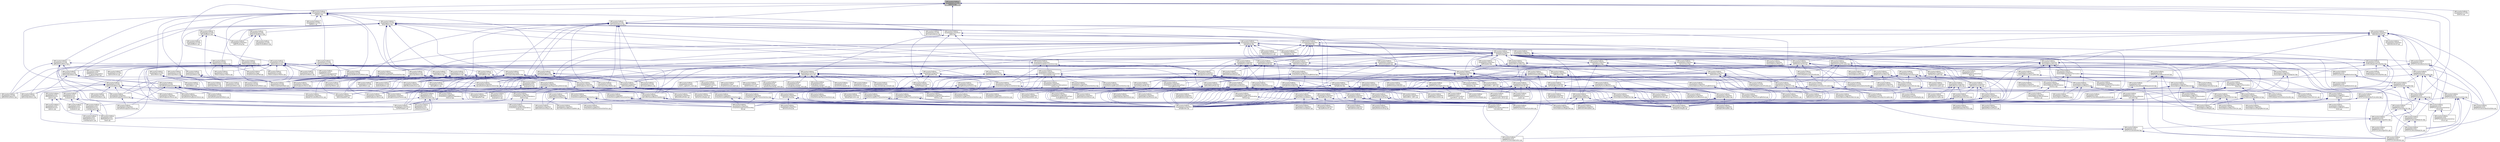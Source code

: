 digraph "OMCompiler/3rdParty/Ipopt/Ipopt/src/LinAlg/IpVector.hpp"
{
  edge [fontname="Helvetica",fontsize="10",labelfontname="Helvetica",labelfontsize="10"];
  node [fontname="Helvetica",fontsize="10",shape=record];
  Node21 [label="OMCompiler/3rdParty\l/Ipopt/Ipopt/src/LinAlg\l/IpVector.hpp",height=0.2,width=0.4,color="black", fillcolor="grey75", style="filled", fontcolor="black"];
  Node21 -> Node22 [dir="back",color="midnightblue",fontsize="10",style="solid",fontname="Helvetica"];
  Node22 [label="OMCompiler/3rdParty\l/Ipopt/Ipopt/contrib\l/sIPOPT/src/SensSchurData.hpp",height=0.2,width=0.4,color="black", fillcolor="white", style="filled",URL="$df/d9c/_sens_schur_data_8hpp.html"];
  Node22 -> Node23 [dir="back",color="midnightblue",fontsize="10",style="solid",fontname="Helvetica"];
  Node23 [label="OMCompiler/3rdParty\l/Ipopt/Ipopt/contrib\l/sIPOPT/src/SensSchurDriver.hpp",height=0.2,width=0.4,color="black", fillcolor="white", style="filled",URL="$dc/d0f/_sens_schur_driver_8hpp.html"];
  Node23 -> Node24 [dir="back",color="midnightblue",fontsize="10",style="solid",fontname="Helvetica"];
  Node24 [label="OMCompiler/3rdParty\l/Ipopt/Ipopt/contrib\l/sIPOPT/src/SensStepCalc.hpp",height=0.2,width=0.4,color="black", fillcolor="white", style="filled",URL="$de/d13/_sens_step_calc_8hpp.html"];
  Node24 -> Node25 [dir="back",color="midnightblue",fontsize="10",style="solid",fontname="Helvetica"];
  Node25 [label="OMCompiler/3rdParty\l/Ipopt/Ipopt/contrib\l/sIPOPT/src/SensAlgorithm.hpp",height=0.2,width=0.4,color="black", fillcolor="white", style="filled",URL="$dd/d72/_sens_algorithm_8hpp.html"];
  Node25 -> Node26 [dir="back",color="midnightblue",fontsize="10",style="solid",fontname="Helvetica"];
  Node26 [label="OMCompiler/3rdParty\l/Ipopt/Ipopt/contrib\l/sIPOPT/src/SensAlgorithm.cpp",height=0.2,width=0.4,color="black", fillcolor="white", style="filled",URL="$dd/d54/_sens_algorithm_8cpp.html"];
  Node25 -> Node27 [dir="back",color="midnightblue",fontsize="10",style="solid",fontname="Helvetica"];
  Node27 [label="OMCompiler/3rdParty\l/Ipopt/Ipopt/contrib\l/sIPOPT/src/SensBuilder.hpp",height=0.2,width=0.4,color="black", fillcolor="white", style="filled",URL="$d3/d9c/_sens_builder_8hpp.html"];
  Node27 -> Node28 [dir="back",color="midnightblue",fontsize="10",style="solid",fontname="Helvetica"];
  Node28 [label="OMCompiler/3rdParty\l/Ipopt/Ipopt/contrib\l/sIPOPT/src/SensApplication.cpp",height=0.2,width=0.4,color="black", fillcolor="white", style="filled",URL="$d7/dda/_sens_application_8cpp.html"];
  Node27 -> Node29 [dir="back",color="midnightblue",fontsize="10",style="solid",fontname="Helvetica"];
  Node29 [label="OMCompiler/3rdParty\l/Ipopt/Ipopt/contrib\l/sIPOPT/src/SensBuilder.cpp",height=0.2,width=0.4,color="black", fillcolor="white", style="filled",URL="$d8/dfc/_sens_builder_8cpp.html"];
  Node24 -> Node30 [dir="back",color="midnightblue",fontsize="10",style="solid",fontname="Helvetica"];
  Node30 [label="OMCompiler/3rdParty\l/Ipopt/Ipopt/contrib\l/sIPOPT/src/SensStdStepCalc.hpp",height=0.2,width=0.4,color="black", fillcolor="white", style="filled",URL="$db/d02/_sens_std_step_calc_8hpp.html"];
  Node30 -> Node29 [dir="back",color="midnightblue",fontsize="10",style="solid",fontname="Helvetica"];
  Node30 -> Node31 [dir="back",color="midnightblue",fontsize="10",style="solid",fontname="Helvetica"];
  Node31 [label="OMCompiler/3rdParty\l/Ipopt/Ipopt/contrib\l/sIPOPT/src/SensStdStepCalc.cpp",height=0.2,width=0.4,color="black", fillcolor="white", style="filled",URL="$de/dd8/_sens_std_step_calc_8cpp.html"];
  Node23 -> Node25 [dir="back",color="midnightblue",fontsize="10",style="solid",fontname="Helvetica"];
  Node23 -> Node32 [dir="back",color="midnightblue",fontsize="10",style="solid",fontname="Helvetica"];
  Node32 [label="OMCompiler/3rdParty\l/Ipopt/Ipopt/contrib\l/sIPOPT/src/SensDenseGenSchur\lDriver.hpp",height=0.2,width=0.4,color="black", fillcolor="white", style="filled",URL="$d2/d6d/_sens_dense_gen_schur_driver_8hpp.html"];
  Node32 -> Node29 [dir="back",color="midnightblue",fontsize="10",style="solid",fontname="Helvetica"];
  Node32 -> Node33 [dir="back",color="midnightblue",fontsize="10",style="solid",fontname="Helvetica"];
  Node33 [label="OMCompiler/3rdParty\l/Ipopt/Ipopt/contrib\l/sIPOPT/src/SensDenseGenSchur\lDriver.cpp",height=0.2,width=0.4,color="black", fillcolor="white", style="filled",URL="$d2/d9c/_sens_dense_gen_schur_driver_8cpp.html"];
  Node22 -> Node34 [dir="back",color="midnightblue",fontsize="10",style="solid",fontname="Helvetica"];
  Node34 [label="OMCompiler/3rdParty\l/Ipopt/Ipopt/contrib\l/sIPOPT/src/SensPCalculator.hpp",height=0.2,width=0.4,color="black", fillcolor="white", style="filled",URL="$dc/d7c/_sens_p_calculator_8hpp.html"];
  Node34 -> Node23 [dir="back",color="midnightblue",fontsize="10",style="solid",fontname="Helvetica"];
  Node34 -> Node35 [dir="back",color="midnightblue",fontsize="10",style="solid",fontname="Helvetica"];
  Node35 [label="OMCompiler/3rdParty\l/Ipopt/Ipopt/contrib\l/sIPOPT/src/SensReducedHessian\lCalculator.hpp",height=0.2,width=0.4,color="black", fillcolor="white", style="filled",URL="$de/d05/_sens_reduced_hessian_calculator_8hpp.html"];
  Node35 -> Node27 [dir="back",color="midnightblue",fontsize="10",style="solid",fontname="Helvetica"];
  Node35 -> Node36 [dir="back",color="midnightblue",fontsize="10",style="solid",fontname="Helvetica"];
  Node36 [label="OMCompiler/3rdParty\l/Ipopt/Ipopt/contrib\l/sIPOPT/src/SensReducedHessian\lCalculator.cpp",height=0.2,width=0.4,color="black", fillcolor="white", style="filled",URL="$d1/d49/_sens_reduced_hessian_calculator_8cpp.html"];
  Node34 -> Node29 [dir="back",color="midnightblue",fontsize="10",style="solid",fontname="Helvetica"];
  Node34 -> Node37 [dir="back",color="midnightblue",fontsize="10",style="solid",fontname="Helvetica"];
  Node37 [label="OMCompiler/3rdParty\l/Ipopt/Ipopt/contrib\l/sIPOPT/src/SensIndexPCalculator.hpp",height=0.2,width=0.4,color="black", fillcolor="white", style="filled",URL="$d4/d2b/_sens_index_p_calculator_8hpp.html"];
  Node37 -> Node29 [dir="back",color="midnightblue",fontsize="10",style="solid",fontname="Helvetica"];
  Node37 -> Node38 [dir="back",color="midnightblue",fontsize="10",style="solid",fontname="Helvetica"];
  Node38 [label="OMCompiler/3rdParty\l/Ipopt/Ipopt/contrib\l/sIPOPT/src/SensIndexPCalculator.cpp",height=0.2,width=0.4,color="black", fillcolor="white", style="filled",URL="$d0/d1b/_sens_index_p_calculator_8cpp.html"];
  Node22 -> Node35 [dir="back",color="midnightblue",fontsize="10",style="solid",fontname="Helvetica"];
  Node22 -> Node29 [dir="back",color="midnightblue",fontsize="10",style="solid",fontname="Helvetica"];
  Node22 -> Node39 [dir="back",color="midnightblue",fontsize="10",style="solid",fontname="Helvetica"];
  Node39 [label="OMCompiler/3rdParty\l/Ipopt/Ipopt/contrib\l/sIPOPT/src/SensIndexSchurData.hpp",height=0.2,width=0.4,color="black", fillcolor="white", style="filled",URL="$d7/d69/_sens_index_schur_data_8hpp.html"];
  Node39 -> Node29 [dir="back",color="midnightblue",fontsize="10",style="solid",fontname="Helvetica"];
  Node39 -> Node33 [dir="back",color="midnightblue",fontsize="10",style="solid",fontname="Helvetica"];
  Node39 -> Node38 [dir="back",color="midnightblue",fontsize="10",style="solid",fontname="Helvetica"];
  Node39 -> Node40 [dir="back",color="midnightblue",fontsize="10",style="solid",fontname="Helvetica"];
  Node40 [label="OMCompiler/3rdParty\l/Ipopt/Ipopt/contrib\l/sIPOPT/src/SensIndexSchurData.cpp",height=0.2,width=0.4,color="black", fillcolor="white", style="filled",URL="$d2/d33/_sens_index_schur_data_8cpp.html"];
  Node39 -> Node31 [dir="back",color="midnightblue",fontsize="10",style="solid",fontname="Helvetica"];
  Node21 -> Node23 [dir="back",color="midnightblue",fontsize="10",style="solid",fontname="Helvetica"];
  Node21 -> Node41 [dir="back",color="midnightblue",fontsize="10",style="solid",fontname="Helvetica"];
  Node41 [label="OMCompiler/3rdParty\l/Ipopt/Ipopt/src/Interfaces\l/IpNLP.hpp",height=0.2,width=0.4,color="black", fillcolor="white", style="filled",URL="$dc/d46/_ip_n_l_p_8hpp.html"];
  Node41 -> Node42 [dir="back",color="midnightblue",fontsize="10",style="solid",fontname="Helvetica"];
  Node42 [label="OMCompiler/3rdParty\l/Ipopt/Ipopt/src/Algorithm\l/IpIpoptNLP.hpp",height=0.2,width=0.4,color="black", fillcolor="white", style="filled",URL="$de/d56/_ip_ipopt_n_l_p_8hpp.html"];
  Node42 -> Node43 [dir="back",color="midnightblue",fontsize="10",style="solid",fontname="Helvetica"];
  Node43 [label="OMCompiler/3rdParty\l/Ipopt/Ipopt/src/Algorithm\l/Inexact/IpInexactCq.cpp",height=0.2,width=0.4,color="black", fillcolor="white", style="filled",URL="$d9/d79/_ip_inexact_cq_8cpp.html"];
  Node42 -> Node44 [dir="back",color="midnightblue",fontsize="10",style="solid",fontname="Helvetica"];
  Node44 [label="OMCompiler/3rdParty\l/Ipopt/Ipopt/src/Algorithm\l/IpAlgStrategy.hpp",height=0.2,width=0.4,color="black", fillcolor="white", style="filled",URL="$d8/dc6/_ip_alg_strategy_8hpp.html"];
  Node44 -> Node25 [dir="back",color="midnightblue",fontsize="10",style="solid",fontname="Helvetica"];
  Node44 -> Node24 [dir="back",color="midnightblue",fontsize="10",style="solid",fontname="Helvetica"];
  Node44 -> Node34 [dir="back",color="midnightblue",fontsize="10",style="solid",fontname="Helvetica"];
  Node44 -> Node45 [dir="back",color="midnightblue",fontsize="10",style="solid",fontname="Helvetica"];
  Node45 [label="OMCompiler/3rdParty\l/Ipopt/Ipopt/contrib\l/sIPOPT/src/SensBacksolver.hpp",height=0.2,width=0.4,color="black", fillcolor="white", style="filled",URL="$de/df7/_sens_backsolver_8hpp.html"];
  Node45 -> Node46 [dir="back",color="midnightblue",fontsize="10",style="solid",fontname="Helvetica"];
  Node46 [label="OMCompiler/3rdParty\l/Ipopt/Ipopt/contrib\l/sIPOPT/src/SensSimpleBacksolver.hpp",height=0.2,width=0.4,color="black", fillcolor="white", style="filled",URL="$d0/d89/_sens_simple_backsolver_8hpp.html"];
  Node46 -> Node34 [dir="back",color="midnightblue",fontsize="10",style="solid",fontname="Helvetica"];
  Node46 -> Node47 [dir="back",color="midnightblue",fontsize="10",style="solid",fontname="Helvetica"];
  Node47 [label="OMCompiler/3rdParty\l/Ipopt/Ipopt/contrib\l/sIPOPT/src/SensSimpleBacksolver.cpp",height=0.2,width=0.4,color="black", fillcolor="white", style="filled",URL="$df/d9c/_sens_simple_backsolver_8cpp.html"];
  Node45 -> Node32 [dir="back",color="midnightblue",fontsize="10",style="solid",fontname="Helvetica"];
  Node45 -> Node30 [dir="back",color="midnightblue",fontsize="10",style="solid",fontname="Helvetica"];
  Node44 -> Node35 [dir="back",color="midnightblue",fontsize="10",style="solid",fontname="Helvetica"];
  Node44 -> Node48 [dir="back",color="midnightblue",fontsize="10",style="solid",fontname="Helvetica"];
  Node48 [label="OMCompiler/3rdParty\l/Ipopt/Ipopt/contrib\l/sIPOPT/src/SensMetadataMeasurement.hpp",height=0.2,width=0.4,color="black", fillcolor="white", style="filled",URL="$d2/dcf/_sens_metadata_measurement_8hpp.html"];
  Node48 -> Node29 [dir="back",color="midnightblue",fontsize="10",style="solid",fontname="Helvetica"];
  Node48 -> Node49 [dir="back",color="midnightblue",fontsize="10",style="solid",fontname="Helvetica"];
  Node49 [label="OMCompiler/3rdParty\l/Ipopt/Ipopt/contrib\l/sIPOPT/src/SensMetadataMeasurement.cpp",height=0.2,width=0.4,color="black", fillcolor="white", style="filled",URL="$de/da0/_sens_metadata_measurement_8cpp.html"];
  Node44 -> Node50 [dir="back",color="midnightblue",fontsize="10",style="solid",fontname="Helvetica"];
  Node50 [label="OMCompiler/3rdParty\l/Ipopt/Ipopt/src/Algorithm\l/Inexact/IpInexactNormalStepCalc.hpp",height=0.2,width=0.4,color="black", fillcolor="white", style="filled",URL="$d8/d28/_ip_inexact_normal_step_calc_8hpp.html"];
  Node50 -> Node51 [dir="back",color="midnightblue",fontsize="10",style="solid",fontname="Helvetica"];
  Node51 [label="OMCompiler/3rdParty\l/Ipopt/Ipopt/src/Algorithm\l/Inexact/IpInexactDoglegNormal.hpp",height=0.2,width=0.4,color="black", fillcolor="white", style="filled",URL="$d1/de6/_ip_inexact_dogleg_normal_8hpp.html"];
  Node51 -> Node52 [dir="back",color="midnightblue",fontsize="10",style="solid",fontname="Helvetica"];
  Node52 [label="OMCompiler/3rdParty\l/Ipopt/Ipopt/src/Algorithm\l/Inexact/IpInexactAlgBuilder.cpp",height=0.2,width=0.4,color="black", fillcolor="white", style="filled",URL="$d4/d9d/_ip_inexact_alg_builder_8cpp.html"];
  Node51 -> Node53 [dir="back",color="midnightblue",fontsize="10",style="solid",fontname="Helvetica"];
  Node53 [label="OMCompiler/3rdParty\l/Ipopt/Ipopt/src/Algorithm\l/Inexact/IpInexactDoglegNormal.cpp",height=0.2,width=0.4,color="black", fillcolor="white", style="filled",URL="$d3/d76/_ip_inexact_dogleg_normal_8cpp.html"];
  Node51 -> Node54 [dir="back",color="midnightblue",fontsize="10",style="solid",fontname="Helvetica"];
  Node54 [label="OMCompiler/3rdParty\l/Ipopt/Ipopt/src/Algorithm\l/Inexact/IpInexactRegOp.cpp",height=0.2,width=0.4,color="black", fillcolor="white", style="filled",URL="$d2/d5b/_ip_inexact_reg_op_8cpp.html"];
  Node50 -> Node55 [dir="back",color="midnightblue",fontsize="10",style="solid",fontname="Helvetica"];
  Node55 [label="OMCompiler/3rdParty\l/Ipopt/Ipopt/src/Algorithm\l/Inexact/IpInexactSearchDirCalc.hpp",height=0.2,width=0.4,color="black", fillcolor="white", style="filled",URL="$dc/d76/_ip_inexact_search_dir_calc_8hpp.html"];
  Node55 -> Node52 [dir="back",color="midnightblue",fontsize="10",style="solid",fontname="Helvetica"];
  Node55 -> Node54 [dir="back",color="midnightblue",fontsize="10",style="solid",fontname="Helvetica"];
  Node55 -> Node56 [dir="back",color="midnightblue",fontsize="10",style="solid",fontname="Helvetica"];
  Node56 [label="OMCompiler/3rdParty\l/Ipopt/Ipopt/src/Algorithm\l/Inexact/IpInexactSearchDirCalc.cpp",height=0.2,width=0.4,color="black", fillcolor="white", style="filled",URL="$d3/db0/_ip_inexact_search_dir_calc_8cpp.html"];
  Node44 -> Node57 [dir="back",color="midnightblue",fontsize="10",style="solid",fontname="Helvetica"];
  Node57 [label="OMCompiler/3rdParty\l/Ipopt/Ipopt/src/Algorithm\l/Inexact/IpInexactNewtonNormal.hpp",height=0.2,width=0.4,color="black", fillcolor="white", style="filled",URL="$d3/d30/_ip_inexact_newton_normal_8hpp.html"];
  Node57 -> Node51 [dir="back",color="midnightblue",fontsize="10",style="solid",fontname="Helvetica"];
  Node57 -> Node52 [dir="back",color="midnightblue",fontsize="10",style="solid",fontname="Helvetica"];
  Node57 -> Node58 [dir="back",color="midnightblue",fontsize="10",style="solid",fontname="Helvetica"];
  Node58 [label="OMCompiler/3rdParty\l/Ipopt/Ipopt/src/Algorithm\l/Inexact/IpInexactNewtonNormal.cpp",height=0.2,width=0.4,color="black", fillcolor="white", style="filled",URL="$df/d72/_ip_inexact_newton_normal_8cpp.html"];
  Node57 -> Node54 [dir="back",color="midnightblue",fontsize="10",style="solid",fontname="Helvetica"];
  Node44 -> Node59 [dir="back",color="midnightblue",fontsize="10",style="solid",fontname="Helvetica"];
  Node59 [label="OMCompiler/3rdParty\l/Ipopt/Ipopt/src/Algorithm\l/Inexact/IpIterativeSolverTermination\lTester.hpp",height=0.2,width=0.4,color="black", fillcolor="white", style="filled",URL="$df/de2/_ip_iterative_solver_termination_tester_8hpp.html"];
  Node59 -> Node60 [dir="back",color="midnightblue",fontsize="10",style="solid",fontname="Helvetica"];
  Node60 [label="OMCompiler/3rdParty\l/Ipopt/Ipopt/src/Algorithm\l/Inexact/IpInexactNormalTermination\lTester.hpp",height=0.2,width=0.4,color="black", fillcolor="white", style="filled",URL="$d2/d09/_ip_inexact_normal_termination_tester_8hpp.html"];
  Node60 -> Node51 [dir="back",color="midnightblue",fontsize="10",style="solid",fontname="Helvetica"];
  Node60 -> Node52 [dir="back",color="midnightblue",fontsize="10",style="solid",fontname="Helvetica"];
  Node60 -> Node61 [dir="back",color="midnightblue",fontsize="10",style="solid",fontname="Helvetica"];
  Node61 [label="OMCompiler/3rdParty\l/Ipopt/Ipopt/src/Algorithm\l/Inexact/IpInexactNormalTermination\lTester.cpp",height=0.2,width=0.4,color="black", fillcolor="white", style="filled",URL="$d7/d64/_ip_inexact_normal_termination_tester_8cpp.html"];
  Node60 -> Node54 [dir="back",color="midnightblue",fontsize="10",style="solid",fontname="Helvetica"];
  Node59 -> Node62 [dir="back",color="midnightblue",fontsize="10",style="solid",fontname="Helvetica"];
  Node62 [label="OMCompiler/3rdParty\l/Ipopt/Ipopt/src/Algorithm\l/Inexact/IpIterativePardisoSolver\lInterface.hpp",height=0.2,width=0.4,color="black", fillcolor="white", style="filled",URL="$d8/dab/_ip_iterative_pardiso_solver_interface_8hpp.html"];
  Node62 -> Node52 [dir="back",color="midnightblue",fontsize="10",style="solid",fontname="Helvetica"];
  Node62 -> Node54 [dir="back",color="midnightblue",fontsize="10",style="solid",fontname="Helvetica"];
  Node62 -> Node63 [dir="back",color="midnightblue",fontsize="10",style="solid",fontname="Helvetica"];
  Node63 [label="OMCompiler/3rdParty\l/Ipopt/Ipopt/src/Algorithm\l/Inexact/IpIterativePardisoSolver\lInterface.cpp",height=0.2,width=0.4,color="black", fillcolor="white", style="filled",URL="$d7/d60/_ip_iterative_pardiso_solver_interface_8cpp.html"];
  Node59 -> Node64 [dir="back",color="midnightblue",fontsize="10",style="solid",fontname="Helvetica"];
  Node64 [label="OMCompiler/3rdParty\l/Ipopt/Ipopt/src/Algorithm\l/Inexact/IpInexactPDTermination\lTester.hpp",height=0.2,width=0.4,color="black", fillcolor="white", style="filled",URL="$df/d3f/_ip_inexact_p_d_termination_tester_8hpp.html"];
  Node64 -> Node52 [dir="back",color="midnightblue",fontsize="10",style="solid",fontname="Helvetica"];
  Node64 -> Node65 [dir="back",color="midnightblue",fontsize="10",style="solid",fontname="Helvetica"];
  Node65 [label="OMCompiler/3rdParty\l/Ipopt/Ipopt/src/Algorithm\l/Inexact/IpInexactPDTermination\lTester.cpp",height=0.2,width=0.4,color="black", fillcolor="white", style="filled",URL="$d4/d09/_ip_inexact_p_d_termination_tester_8cpp.html"];
  Node64 -> Node54 [dir="back",color="midnightblue",fontsize="10",style="solid",fontname="Helvetica"];
  Node59 -> Node66 [dir="back",color="midnightblue",fontsize="10",style="solid",fontname="Helvetica"];
  Node66 [label="OMCompiler/3rdParty\l/Ipopt/Ipopt/src/Algorithm\l/Inexact/IpInexactPDSolver.cpp",height=0.2,width=0.4,color="black", fillcolor="white", style="filled",URL="$d5/d19/_ip_inexact_p_d_solver_8cpp.html"];
  Node59 -> Node67 [dir="back",color="midnightblue",fontsize="10",style="solid",fontname="Helvetica"];
  Node67 [label="OMCompiler/3rdParty\l/Ipopt/Ipopt/src/Algorithm\l/Inexact/IpIterativeSolverTermination\lTester.cpp",height=0.2,width=0.4,color="black", fillcolor="white", style="filled",URL="$dc/d3b/_ip_iterative_solver_termination_tester_8cpp.html"];
  Node44 -> Node68 [dir="back",color="midnightblue",fontsize="10",style="solid",fontname="Helvetica"];
  Node68 [label="OMCompiler/3rdParty\l/Ipopt/Ipopt/src/Algorithm\l/Inexact/IpInexactPDSolver.hpp",height=0.2,width=0.4,color="black", fillcolor="white", style="filled",URL="$df/d0f/_ip_inexact_p_d_solver_8hpp.html"];
  Node68 -> Node55 [dir="back",color="midnightblue",fontsize="10",style="solid",fontname="Helvetica"];
  Node68 -> Node52 [dir="back",color="midnightblue",fontsize="10",style="solid",fontname="Helvetica"];
  Node68 -> Node66 [dir="back",color="midnightblue",fontsize="10",style="solid",fontname="Helvetica"];
  Node68 -> Node54 [dir="back",color="midnightblue",fontsize="10",style="solid",fontname="Helvetica"];
  Node44 -> Node69 [dir="back",color="midnightblue",fontsize="10",style="solid",fontname="Helvetica"];
  Node69 [label="OMCompiler/3rdParty\l/Ipopt/Ipopt/src/Algorithm\l/IpMuUpdate.hpp",height=0.2,width=0.4,color="black", fillcolor="white", style="filled",URL="$d1/d92/_ip_mu_update_8hpp.html"];
  Node69 -> Node70 [dir="back",color="midnightblue",fontsize="10",style="solid",fontname="Helvetica"];
  Node70 [label="OMCompiler/3rdParty\l/Ipopt/Ipopt/src/Algorithm\l/IpAdaptiveMuUpdate.hpp",height=0.2,width=0.4,color="black", fillcolor="white", style="filled",URL="$d7/d78/_ip_adaptive_mu_update_8hpp.html"];
  Node70 -> Node52 [dir="back",color="midnightblue",fontsize="10",style="solid",fontname="Helvetica"];
  Node70 -> Node71 [dir="back",color="midnightblue",fontsize="10",style="solid",fontname="Helvetica"];
  Node71 [label="OMCompiler/3rdParty\l/Ipopt/Ipopt/src/Algorithm\l/IpAdaptiveMuUpdate.cpp",height=0.2,width=0.4,color="black", fillcolor="white", style="filled",URL="$d9/dd5/_ip_adaptive_mu_update_8cpp.html"];
  Node70 -> Node72 [dir="back",color="midnightblue",fontsize="10",style="solid",fontname="Helvetica"];
  Node72 [label="OMCompiler/3rdParty\l/Ipopt/Ipopt/src/Algorithm\l/IpAlgBuilder.cpp",height=0.2,width=0.4,color="black", fillcolor="white", style="filled",URL="$df/d94/_ip_alg_builder_8cpp.html"];
  Node70 -> Node73 [dir="back",color="midnightblue",fontsize="10",style="solid",fontname="Helvetica"];
  Node73 [label="OMCompiler/3rdParty\l/Ipopt/Ipopt/src/Algorithm\l/IpAlgorithmRegOp.cpp",height=0.2,width=0.4,color="black", fillcolor="white", style="filled",URL="$dd/d80/_ip_algorithm_reg_op_8cpp.html"];
  Node69 -> Node74 [dir="back",color="midnightblue",fontsize="10",style="solid",fontname="Helvetica"];
  Node74 [label="OMCompiler/3rdParty\l/Ipopt/Ipopt/src/Algorithm\l/IpIpoptAlg.hpp",height=0.2,width=0.4,color="black", fillcolor="white", style="filled",URL="$d0/d77/_ip_ipopt_alg_8hpp.html"];
  Node74 -> Node75 [dir="back",color="midnightblue",fontsize="10",style="solid",fontname="Helvetica"];
  Node75 [label="OMCompiler/3rdParty\l/Ipopt/Ipopt/contrib\l/sIPOPT/AmplSolver/ampl\l_sipopt.cpp",height=0.2,width=0.4,color="black", fillcolor="white", style="filled",URL="$d0/db4/ampl__sipopt_8cpp.html"];
  Node74 -> Node76 [dir="back",color="midnightblue",fontsize="10",style="solid",fontname="Helvetica"];
  Node76 [label="OMCompiler/3rdParty\l/Ipopt/Ipopt/contrib\l/sIPOPT/examples/parametric\l_cpp/parametric_driver.cpp",height=0.2,width=0.4,color="black", fillcolor="white", style="filled",URL="$d9/dd5/parametric__driver_8cpp.html"];
  Node74 -> Node77 [dir="back",color="midnightblue",fontsize="10",style="solid",fontname="Helvetica"];
  Node77 [label="OMCompiler/3rdParty\l/Ipopt/Ipopt/contrib\l/sIPOPT/examples/redhess\l_cpp/redhess_cpp.cpp",height=0.2,width=0.4,color="black", fillcolor="white", style="filled",URL="$dc/dea/redhess__cpp_8cpp.html"];
  Node74 -> Node28 [dir="back",color="midnightblue",fontsize="10",style="solid",fontname="Helvetica"];
  Node74 -> Node78 [dir="back",color="midnightblue",fontsize="10",style="solid",fontname="Helvetica"];
  Node78 [label="OMCompiler/3rdParty\l/Ipopt/Ipopt/src/Algorithm\l/IpAlgBuilder.hpp",height=0.2,width=0.4,color="black", fillcolor="white", style="filled",URL="$d4/d4e/_ip_alg_builder_8hpp.html"];
  Node78 -> Node79 [dir="back",color="midnightblue",fontsize="10",style="solid",fontname="Helvetica"];
  Node79 [label="OMCompiler/3rdParty\l/Ipopt/Ipopt/src/Algorithm\l/Inexact/IpInexactAlgBuilder.hpp",height=0.2,width=0.4,color="black", fillcolor="white", style="filled",URL="$da/dc4/_ip_inexact_alg_builder_8hpp.html"];
  Node79 -> Node52 [dir="back",color="midnightblue",fontsize="10",style="solid",fontname="Helvetica"];
  Node79 -> Node54 [dir="back",color="midnightblue",fontsize="10",style="solid",fontname="Helvetica"];
  Node78 -> Node72 [dir="back",color="midnightblue",fontsize="10",style="solid",fontname="Helvetica"];
  Node78 -> Node73 [dir="back",color="midnightblue",fontsize="10",style="solid",fontname="Helvetica"];
  Node78 -> Node80 [dir="back",color="midnightblue",fontsize="10",style="solid",fontname="Helvetica"];
  Node80 [label="OMCompiler/3rdParty\l/Ipopt/Ipopt/src/Interfaces\l/IpIpoptApplication.cpp",height=0.2,width=0.4,color="black", fillcolor="white", style="filled",URL="$de/de4/_ip_ipopt_application_8cpp.html"];
  Node74 -> Node81 [dir="back",color="midnightblue",fontsize="10",style="solid",fontname="Helvetica"];
  Node81 [label="OMCompiler/3rdParty\l/Ipopt/Ipopt/src/Algorithm\l/IpRestoMinC_1Nrm.hpp",height=0.2,width=0.4,color="black", fillcolor="white", style="filled",URL="$dd/dd8/_ip_resto_min_c__1_nrm_8hpp.html"];
  Node81 -> Node72 [dir="back",color="midnightblue",fontsize="10",style="solid",fontname="Helvetica"];
  Node81 -> Node73 [dir="back",color="midnightblue",fontsize="10",style="solid",fontname="Helvetica"];
  Node81 -> Node82 [dir="back",color="midnightblue",fontsize="10",style="solid",fontname="Helvetica"];
  Node82 [label="OMCompiler/3rdParty\l/Ipopt/Ipopt/src/Algorithm\l/IpRestoMinC_1Nrm.cpp",height=0.2,width=0.4,color="black", fillcolor="white", style="filled",URL="$dd/d95/_ip_resto_min_c__1_nrm_8cpp.html"];
  Node74 -> Node83 [dir="back",color="midnightblue",fontsize="10",style="solid",fontname="Helvetica"];
  Node83 [label="OMCompiler/3rdParty\l/Ipopt/Ipopt/src/Algorithm\l/IpRestoRestoPhase.hpp",height=0.2,width=0.4,color="black", fillcolor="white", style="filled",URL="$d4/daa/_ip_resto_resto_phase_8hpp.html"];
  Node83 -> Node72 [dir="back",color="midnightblue",fontsize="10",style="solid",fontname="Helvetica"];
  Node83 -> Node84 [dir="back",color="midnightblue",fontsize="10",style="solid",fontname="Helvetica"];
  Node84 [label="OMCompiler/3rdParty\l/Ipopt/Ipopt/src/Algorithm\l/IpRestoRestoPhase.cpp",height=0.2,width=0.4,color="black", fillcolor="white", style="filled",URL="$db/de3/_ip_resto_resto_phase_8cpp.html"];
  Node74 -> Node73 [dir="back",color="midnightblue",fontsize="10",style="solid",fontname="Helvetica"];
  Node74 -> Node85 [dir="back",color="midnightblue",fontsize="10",style="solid",fontname="Helvetica"];
  Node85 [label="OMCompiler/3rdParty\l/Ipopt/Ipopt/src/Algorithm\l/IpIpoptAlg.cpp",height=0.2,width=0.4,color="black", fillcolor="white", style="filled",URL="$d4/d0b/_ip_ipopt_alg_8cpp.html"];
  Node74 -> Node86 [dir="back",color="midnightblue",fontsize="10",style="solid",fontname="Helvetica"];
  Node86 [label="OMCompiler/3rdParty\l/Ipopt/Ipopt/src/contrib\l/CGPenalty/IpCGPenaltyLSAcceptor.hpp",height=0.2,width=0.4,color="black", fillcolor="white", style="filled",URL="$d4/d67/_ip_c_g_penalty_l_s_acceptor_8hpp.html"];
  Node86 -> Node72 [dir="back",color="midnightblue",fontsize="10",style="solid",fontname="Helvetica"];
  Node86 -> Node87 [dir="back",color="midnightblue",fontsize="10",style="solid",fontname="Helvetica"];
  Node87 [label="OMCompiler/3rdParty\l/Ipopt/Ipopt/src/contrib\l/CGPenalty/IpCGPenaltyLSAcceptor.cpp",height=0.2,width=0.4,color="black", fillcolor="white", style="filled",URL="$df/db6/_ip_c_g_penalty_l_s_acceptor_8cpp.html"];
  Node86 -> Node88 [dir="back",color="midnightblue",fontsize="10",style="solid",fontname="Helvetica"];
  Node88 [label="OMCompiler/3rdParty\l/Ipopt/Ipopt/src/contrib\l/CGPenalty/IpCGPenaltyRegOp.cpp",height=0.2,width=0.4,color="black", fillcolor="white", style="filled",URL="$d1/d8b/_ip_c_g_penalty_reg_op_8cpp.html"];
  Node74 -> Node87 [dir="back",color="midnightblue",fontsize="10",style="solid",fontname="Helvetica"];
  Node74 -> Node80 [dir="back",color="midnightblue",fontsize="10",style="solid",fontname="Helvetica"];
  Node69 -> Node89 [dir="back",color="midnightblue",fontsize="10",style="solid",fontname="Helvetica"];
  Node89 [label="OMCompiler/3rdParty\l/Ipopt/Ipopt/src/Algorithm\l/IpMonotoneMuUpdate.hpp",height=0.2,width=0.4,color="black", fillcolor="white", style="filled",URL="$df/d5c/_ip_monotone_mu_update_8hpp.html"];
  Node89 -> Node52 [dir="back",color="midnightblue",fontsize="10",style="solid",fontname="Helvetica"];
  Node89 -> Node72 [dir="back",color="midnightblue",fontsize="10",style="solid",fontname="Helvetica"];
  Node89 -> Node73 [dir="back",color="midnightblue",fontsize="10",style="solid",fontname="Helvetica"];
  Node89 -> Node90 [dir="back",color="midnightblue",fontsize="10",style="solid",fontname="Helvetica"];
  Node90 [label="OMCompiler/3rdParty\l/Ipopt/Ipopt/src/Algorithm\l/IpMonotoneMuUpdate.cpp",height=0.2,width=0.4,color="black", fillcolor="white", style="filled",URL="$db/d24/_ip_monotone_mu_update_8cpp.html"];
  Node44 -> Node91 [dir="back",color="midnightblue",fontsize="10",style="solid",fontname="Helvetica"];
  Node91 [label="OMCompiler/3rdParty\l/Ipopt/Ipopt/src/Algorithm\l/IpLineSearch.hpp",height=0.2,width=0.4,color="black", fillcolor="white", style="filled",URL="$d2/d38/_ip_line_search_8hpp.html"];
  Node91 -> Node70 [dir="back",color="midnightblue",fontsize="10",style="solid",fontname="Helvetica"];
  Node91 -> Node74 [dir="back",color="midnightblue",fontsize="10",style="solid",fontname="Helvetica"];
  Node91 -> Node92 [dir="back",color="midnightblue",fontsize="10",style="solid",fontname="Helvetica"];
  Node92 [label="OMCompiler/3rdParty\l/Ipopt/Ipopt/src/Algorithm\l/IpBacktrackingLineSearch.hpp",height=0.2,width=0.4,color="black", fillcolor="white", style="filled",URL="$da/d68/_ip_backtracking_line_search_8hpp.html"];
  Node92 -> Node52 [dir="back",color="midnightblue",fontsize="10",style="solid",fontname="Helvetica"];
  Node92 -> Node72 [dir="back",color="midnightblue",fontsize="10",style="solid",fontname="Helvetica"];
  Node92 -> Node73 [dir="back",color="midnightblue",fontsize="10",style="solid",fontname="Helvetica"];
  Node92 -> Node93 [dir="back",color="midnightblue",fontsize="10",style="solid",fontname="Helvetica"];
  Node93 [label="OMCompiler/3rdParty\l/Ipopt/Ipopt/src/Algorithm\l/IpBacktrackingLineSearch.cpp",height=0.2,width=0.4,color="black", fillcolor="white", style="filled",URL="$d1/dbf/_ip_backtracking_line_search_8cpp.html"];
  Node91 -> Node89 [dir="back",color="midnightblue",fontsize="10",style="solid",fontname="Helvetica"];
  Node44 -> Node94 [dir="back",color="midnightblue",fontsize="10",style="solid",fontname="Helvetica"];
  Node94 [label="OMCompiler/3rdParty\l/Ipopt/Ipopt/src/Algorithm\l/IpMuOracle.hpp",height=0.2,width=0.4,color="black", fillcolor="white", style="filled",URL="$de/d02/_ip_mu_oracle_8hpp.html"];
  Node94 -> Node70 [dir="back",color="midnightblue",fontsize="10",style="solid",fontname="Helvetica"];
  Node94 -> Node95 [dir="back",color="midnightblue",fontsize="10",style="solid",fontname="Helvetica"];
  Node95 [label="OMCompiler/3rdParty\l/Ipopt/Ipopt/src/Algorithm\l/IpQualityFunctionMuOracle.hpp",height=0.2,width=0.4,color="black", fillcolor="white", style="filled",URL="$d8/d29/_ip_quality_function_mu_oracle_8hpp.html"];
  Node95 -> Node70 [dir="back",color="midnightblue",fontsize="10",style="solid",fontname="Helvetica"];
  Node95 -> Node72 [dir="back",color="midnightblue",fontsize="10",style="solid",fontname="Helvetica"];
  Node95 -> Node73 [dir="back",color="midnightblue",fontsize="10",style="solid",fontname="Helvetica"];
  Node95 -> Node96 [dir="back",color="midnightblue",fontsize="10",style="solid",fontname="Helvetica"];
  Node96 [label="OMCompiler/3rdParty\l/Ipopt/Ipopt/src/Algorithm\l/IpQualityFunctionMuOracle.cpp",height=0.2,width=0.4,color="black", fillcolor="white", style="filled",URL="$d1/dd2/_ip_quality_function_mu_oracle_8cpp.html"];
  Node94 -> Node97 [dir="back",color="midnightblue",fontsize="10",style="solid",fontname="Helvetica"];
  Node97 [label="OMCompiler/3rdParty\l/Ipopt/Ipopt/src/Algorithm\l/IpLoqoMuOracle.hpp",height=0.2,width=0.4,color="black", fillcolor="white", style="filled",URL="$d9/def/_ip_loqo_mu_oracle_8hpp.html"];
  Node97 -> Node52 [dir="back",color="midnightblue",fontsize="10",style="solid",fontname="Helvetica"];
  Node97 -> Node72 [dir="back",color="midnightblue",fontsize="10",style="solid",fontname="Helvetica"];
  Node97 -> Node98 [dir="back",color="midnightblue",fontsize="10",style="solid",fontname="Helvetica"];
  Node98 [label="OMCompiler/3rdParty\l/Ipopt/Ipopt/src/Algorithm\l/IpLoqoMuOracle.cpp",height=0.2,width=0.4,color="black", fillcolor="white", style="filled",URL="$d6/d40/_ip_loqo_mu_oracle_8cpp.html"];
  Node94 -> Node99 [dir="back",color="midnightblue",fontsize="10",style="solid",fontname="Helvetica"];
  Node99 [label="OMCompiler/3rdParty\l/Ipopt/Ipopt/src/Algorithm\l/IpProbingMuOracle.hpp",height=0.2,width=0.4,color="black", fillcolor="white", style="filled",URL="$d7/d40/_ip_probing_mu_oracle_8hpp.html"];
  Node99 -> Node72 [dir="back",color="midnightblue",fontsize="10",style="solid",fontname="Helvetica"];
  Node99 -> Node73 [dir="back",color="midnightblue",fontsize="10",style="solid",fontname="Helvetica"];
  Node99 -> Node100 [dir="back",color="midnightblue",fontsize="10",style="solid",fontname="Helvetica"];
  Node100 [label="OMCompiler/3rdParty\l/Ipopt/Ipopt/src/Algorithm\l/IpProbingMuOracle.cpp",height=0.2,width=0.4,color="black", fillcolor="white", style="filled",URL="$dc/da4/_ip_probing_mu_oracle_8cpp.html"];
  Node44 -> Node101 [dir="back",color="midnightblue",fontsize="10",style="solid",fontname="Helvetica"];
  Node101 [label="OMCompiler/3rdParty\l/Ipopt/Ipopt/src/Algorithm\l/IpPDSystemSolver.hpp",height=0.2,width=0.4,color="black", fillcolor="white", style="filled",URL="$d0/de5/_ip_p_d_system_solver_8hpp.html"];
  Node101 -> Node46 [dir="back",color="midnightblue",fontsize="10",style="solid",fontname="Helvetica"];
  Node101 -> Node102 [dir="back",color="midnightblue",fontsize="10",style="solid",fontname="Helvetica"];
  Node102 [label="OMCompiler/3rdParty\l/Ipopt/Ipopt/contrib\l/sIPOPT/src/SensApplication.hpp",height=0.2,width=0.4,color="black", fillcolor="white", style="filled",URL="$d1/d29/_sens_application_8hpp.html"];
  Node102 -> Node75 [dir="back",color="midnightblue",fontsize="10",style="solid",fontname="Helvetica"];
  Node102 -> Node76 [dir="back",color="midnightblue",fontsize="10",style="solid",fontname="Helvetica"];
  Node102 -> Node77 [dir="back",color="midnightblue",fontsize="10",style="solid",fontname="Helvetica"];
  Node102 -> Node28 [dir="back",color="midnightblue",fontsize="10",style="solid",fontname="Helvetica"];
  Node102 -> Node103 [dir="back",color="midnightblue",fontsize="10",style="solid",fontname="Helvetica"];
  Node103 [label="OMCompiler/3rdParty\l/Ipopt/Ipopt/contrib\l/sIPOPT/src/SensRegOp.cpp",height=0.2,width=0.4,color="black", fillcolor="white", style="filled",URL="$d8/d85/_sens_reg_op_8cpp.html"];
  Node101 -> Node27 [dir="back",color="midnightblue",fontsize="10",style="solid",fontname="Helvetica"];
  Node101 -> Node95 [dir="back",color="midnightblue",fontsize="10",style="solid",fontname="Helvetica"];
  Node101 -> Node104 [dir="back",color="midnightblue",fontsize="10",style="solid",fontname="Helvetica"];
  Node104 [label="OMCompiler/3rdParty\l/Ipopt/Ipopt/src/Algorithm\l/IpPDFullSpaceSolver.hpp",height=0.2,width=0.4,color="black", fillcolor="white", style="filled",URL="$d7/df1/_ip_p_d_full_space_solver_8hpp.html"];
  Node104 -> Node72 [dir="back",color="midnightblue",fontsize="10",style="solid",fontname="Helvetica"];
  Node104 -> Node73 [dir="back",color="midnightblue",fontsize="10",style="solid",fontname="Helvetica"];
  Node104 -> Node105 [dir="back",color="midnightblue",fontsize="10",style="solid",fontname="Helvetica"];
  Node105 [label="OMCompiler/3rdParty\l/Ipopt/Ipopt/src/Algorithm\l/IpPDFullSpaceSolver.cpp",height=0.2,width=0.4,color="black", fillcolor="white", style="filled",URL="$dd/db6/_ip_p_d_full_space_solver_8cpp.html"];
  Node101 -> Node106 [dir="back",color="midnightblue",fontsize="10",style="solid",fontname="Helvetica"];
  Node106 [label="OMCompiler/3rdParty\l/Ipopt/Ipopt/src/Algorithm\l/IpFilterLSAcceptor.hpp",height=0.2,width=0.4,color="black", fillcolor="white", style="filled",URL="$d1/d00/_ip_filter_l_s_acceptor_8hpp.html"];
  Node106 -> Node72 [dir="back",color="midnightblue",fontsize="10",style="solid",fontname="Helvetica"];
  Node106 -> Node107 [dir="back",color="midnightblue",fontsize="10",style="solid",fontname="Helvetica"];
  Node107 [label="OMCompiler/3rdParty\l/Ipopt/Ipopt/src/Algorithm\l/IpRestoFilterConvCheck.hpp",height=0.2,width=0.4,color="black", fillcolor="white", style="filled",URL="$db/d97/_ip_resto_filter_conv_check_8hpp.html"];
  Node107 -> Node72 [dir="back",color="midnightblue",fontsize="10",style="solid",fontname="Helvetica"];
  Node107 -> Node73 [dir="back",color="midnightblue",fontsize="10",style="solid",fontname="Helvetica"];
  Node107 -> Node108 [dir="back",color="midnightblue",fontsize="10",style="solid",fontname="Helvetica"];
  Node108 [label="OMCompiler/3rdParty\l/Ipopt/Ipopt/src/Algorithm\l/IpRestoFilterConvCheck.cpp",height=0.2,width=0.4,color="black", fillcolor="white", style="filled",URL="$d6/d85/_ip_resto_filter_conv_check_8cpp.html"];
  Node106 -> Node73 [dir="back",color="midnightblue",fontsize="10",style="solid",fontname="Helvetica"];
  Node106 -> Node109 [dir="back",color="midnightblue",fontsize="10",style="solid",fontname="Helvetica"];
  Node109 [label="OMCompiler/3rdParty\l/Ipopt/Ipopt/src/Algorithm\l/IpFilterLSAcceptor.cpp",height=0.2,width=0.4,color="black", fillcolor="white", style="filled",URL="$d5/d78/_ip_filter_l_s_acceptor_8cpp.html"];
  Node101 -> Node110 [dir="back",color="midnightblue",fontsize="10",style="solid",fontname="Helvetica"];
  Node110 [label="OMCompiler/3rdParty\l/Ipopt/Ipopt/src/Algorithm\l/IpPenaltyLSAcceptor.hpp",height=0.2,width=0.4,color="black", fillcolor="white", style="filled",URL="$d2/daa/_ip_penalty_l_s_acceptor_8hpp.html"];
  Node110 -> Node72 [dir="back",color="midnightblue",fontsize="10",style="solid",fontname="Helvetica"];
  Node110 -> Node111 [dir="back",color="midnightblue",fontsize="10",style="solid",fontname="Helvetica"];
  Node111 [label="OMCompiler/3rdParty\l/Ipopt/Ipopt/src/Algorithm\l/IpRestoPenaltyConvCheck.hpp",height=0.2,width=0.4,color="black", fillcolor="white", style="filled",URL="$dd/d69/_ip_resto_penalty_conv_check_8hpp.html"];
  Node111 -> Node72 [dir="back",color="midnightblue",fontsize="10",style="solid",fontname="Helvetica"];
  Node111 -> Node73 [dir="back",color="midnightblue",fontsize="10",style="solid",fontname="Helvetica"];
  Node111 -> Node112 [dir="back",color="midnightblue",fontsize="10",style="solid",fontname="Helvetica"];
  Node112 [label="OMCompiler/3rdParty\l/Ipopt/Ipopt/src/Algorithm\l/IpRestoPenaltyConvCheck.cpp",height=0.2,width=0.4,color="black", fillcolor="white", style="filled",URL="$d3/d0f/_ip_resto_penalty_conv_check_8cpp.html"];
  Node110 -> Node73 [dir="back",color="midnightblue",fontsize="10",style="solid",fontname="Helvetica"];
  Node110 -> Node113 [dir="back",color="midnightblue",fontsize="10",style="solid",fontname="Helvetica"];
  Node113 [label="OMCompiler/3rdParty\l/Ipopt/Ipopt/src/Algorithm\l/IpPenaltyLSAcceptor.cpp",height=0.2,width=0.4,color="black", fillcolor="white", style="filled",URL="$dc/d2b/_ip_penalty_l_s_acceptor_8cpp.html"];
  Node101 -> Node114 [dir="back",color="midnightblue",fontsize="10",style="solid",fontname="Helvetica"];
  Node114 [label="OMCompiler/3rdParty\l/Ipopt/Ipopt/src/Algorithm\l/IpPDSearchDirCalc.hpp",height=0.2,width=0.4,color="black", fillcolor="white", style="filled",URL="$d9/d75/_ip_p_d_search_dir_calc_8hpp.html"];
  Node114 -> Node75 [dir="back",color="midnightblue",fontsize="10",style="solid",fontname="Helvetica"];
  Node114 -> Node76 [dir="back",color="midnightblue",fontsize="10",style="solid",fontname="Helvetica"];
  Node114 -> Node77 [dir="back",color="midnightblue",fontsize="10",style="solid",fontname="Helvetica"];
  Node114 -> Node28 [dir="back",color="midnightblue",fontsize="10",style="solid",fontname="Helvetica"];
  Node114 -> Node72 [dir="back",color="midnightblue",fontsize="10",style="solid",fontname="Helvetica"];
  Node114 -> Node73 [dir="back",color="midnightblue",fontsize="10",style="solid",fontname="Helvetica"];
  Node114 -> Node115 [dir="back",color="midnightblue",fontsize="10",style="solid",fontname="Helvetica"];
  Node115 [label="OMCompiler/3rdParty\l/Ipopt/Ipopt/src/Algorithm\l/IpPDSearchDirCalc.cpp",height=0.2,width=0.4,color="black", fillcolor="white", style="filled",URL="$d7/db4/_ip_p_d_search_dir_calc_8cpp.html"];
  Node101 -> Node99 [dir="back",color="midnightblue",fontsize="10",style="solid",fontname="Helvetica"];
  Node101 -> Node116 [dir="back",color="midnightblue",fontsize="10",style="solid",fontname="Helvetica"];
  Node116 [label="OMCompiler/3rdParty\l/Ipopt/Ipopt/src/contrib\l/CGPenalty/IpPiecewisePenalty.hpp",height=0.2,width=0.4,color="black", fillcolor="white", style="filled",URL="$da/dec/_ip_piecewise_penalty_8hpp.html"];
  Node116 -> Node86 [dir="back",color="midnightblue",fontsize="10",style="solid",fontname="Helvetica"];
  Node116 -> Node117 [dir="back",color="midnightblue",fontsize="10",style="solid",fontname="Helvetica"];
  Node117 [label="OMCompiler/3rdParty\l/Ipopt/Ipopt/src/contrib\l/CGPenalty/IpPiecewisePenalty.cpp",height=0.2,width=0.4,color="black", fillcolor="white", style="filled",URL="$d1/d48/_ip_piecewise_penalty_8cpp.html"];
  Node101 -> Node86 [dir="back",color="midnightblue",fontsize="10",style="solid",fontname="Helvetica"];
  Node101 -> Node118 [dir="back",color="midnightblue",fontsize="10",style="solid",fontname="Helvetica"];
  Node118 [label="OMCompiler/3rdParty\l/Ipopt/Ipopt/src/contrib\l/CGPenalty/IpCGSearchDirCalc.hpp",height=0.2,width=0.4,color="black", fillcolor="white", style="filled",URL="$de/d33/_ip_c_g_search_dir_calc_8hpp.html"];
  Node118 -> Node72 [dir="back",color="midnightblue",fontsize="10",style="solid",fontname="Helvetica"];
  Node118 -> Node88 [dir="back",color="midnightblue",fontsize="10",style="solid",fontname="Helvetica"];
  Node118 -> Node119 [dir="back",color="midnightblue",fontsize="10",style="solid",fontname="Helvetica"];
  Node119 [label="OMCompiler/3rdParty\l/Ipopt/Ipopt/src/contrib\l/CGPenalty/IpCGSearchDirCalc.cpp",height=0.2,width=0.4,color="black", fillcolor="white", style="filled",URL="$d3/dc1/_ip_c_g_search_dir_calc_8cpp.html"];
  Node44 -> Node74 [dir="back",color="midnightblue",fontsize="10",style="solid",fontname="Helvetica"];
  Node44 -> Node120 [dir="back",color="midnightblue",fontsize="10",style="solid",fontname="Helvetica"];
  Node120 [label="OMCompiler/3rdParty\l/Ipopt/Ipopt/src/Algorithm\l/IpSearchDirCalculator.hpp",height=0.2,width=0.4,color="black", fillcolor="white", style="filled",URL="$dd/dfa/_ip_search_dir_calculator_8hpp.html"];
  Node120 -> Node55 [dir="back",color="midnightblue",fontsize="10",style="solid",fontname="Helvetica"];
  Node120 -> Node74 [dir="back",color="midnightblue",fontsize="10",style="solid",fontname="Helvetica"];
  Node120 -> Node114 [dir="back",color="midnightblue",fontsize="10",style="solid",fontname="Helvetica"];
  Node120 -> Node118 [dir="back",color="midnightblue",fontsize="10",style="solid",fontname="Helvetica"];
  Node44 -> Node121 [dir="back",color="midnightblue",fontsize="10",style="solid",fontname="Helvetica"];
  Node121 [label="OMCompiler/3rdParty\l/Ipopt/Ipopt/src/Algorithm\l/IpConvCheck.hpp",height=0.2,width=0.4,color="black", fillcolor="white", style="filled",URL="$dd/d0a/_ip_conv_check_8hpp.html"];
  Node121 -> Node74 [dir="back",color="midnightblue",fontsize="10",style="solid",fontname="Helvetica"];
  Node121 -> Node122 [dir="back",color="midnightblue",fontsize="10",style="solid",fontname="Helvetica"];
  Node122 [label="OMCompiler/3rdParty\l/Ipopt/Ipopt/src/Algorithm\l/IpOptErrorConvCheck.hpp",height=0.2,width=0.4,color="black", fillcolor="white", style="filled",URL="$d2/d2b/_ip_opt_error_conv_check_8hpp.html"];
  Node122 -> Node52 [dir="back",color="midnightblue",fontsize="10",style="solid",fontname="Helvetica"];
  Node122 -> Node72 [dir="back",color="midnightblue",fontsize="10",style="solid",fontname="Helvetica"];
  Node122 -> Node123 [dir="back",color="midnightblue",fontsize="10",style="solid",fontname="Helvetica"];
  Node123 [label="OMCompiler/3rdParty\l/Ipopt/Ipopt/src/Algorithm\l/IpRestoConvCheck.hpp",height=0.2,width=0.4,color="black", fillcolor="white", style="filled",URL="$d5/d36/_ip_resto_conv_check_8hpp.html"];
  Node123 -> Node107 [dir="back",color="midnightblue",fontsize="10",style="solid",fontname="Helvetica"];
  Node123 -> Node111 [dir="back",color="midnightblue",fontsize="10",style="solid",fontname="Helvetica"];
  Node123 -> Node73 [dir="back",color="midnightblue",fontsize="10",style="solid",fontname="Helvetica"];
  Node123 -> Node124 [dir="back",color="midnightblue",fontsize="10",style="solid",fontname="Helvetica"];
  Node124 [label="OMCompiler/3rdParty\l/Ipopt/Ipopt/src/Algorithm\l/IpRestoConvCheck.cpp",height=0.2,width=0.4,color="black", fillcolor="white", style="filled",URL="$d8/dd4/_ip_resto_conv_check_8cpp.html"];
  Node122 -> Node73 [dir="back",color="midnightblue",fontsize="10",style="solid",fontname="Helvetica"];
  Node122 -> Node125 [dir="back",color="midnightblue",fontsize="10",style="solid",fontname="Helvetica"];
  Node125 [label="OMCompiler/3rdParty\l/Ipopt/Ipopt/src/Algorithm\l/IpOptErrorConvCheck.cpp",height=0.2,width=0.4,color="black", fillcolor="white", style="filled",URL="$d6/de4/_ip_opt_error_conv_check_8cpp.html"];
  Node121 -> Node92 [dir="back",color="midnightblue",fontsize="10",style="solid",fontname="Helvetica"];
  Node44 -> Node126 [dir="back",color="midnightblue",fontsize="10",style="solid",fontname="Helvetica"];
  Node126 [label="OMCompiler/3rdParty\l/Ipopt/Ipopt/src/Algorithm\l/IpIterateInitializer.hpp",height=0.2,width=0.4,color="black", fillcolor="white", style="filled",URL="$d5/d0b/_ip_iterate_initializer_8hpp.html"];
  Node126 -> Node74 [dir="back",color="midnightblue",fontsize="10",style="solid",fontname="Helvetica"];
  Node126 -> Node127 [dir="back",color="midnightblue",fontsize="10",style="solid",fontname="Helvetica"];
  Node127 [label="OMCompiler/3rdParty\l/Ipopt/Ipopt/src/Algorithm\l/IpDefaultIterateInitializer.hpp",height=0.2,width=0.4,color="black", fillcolor="white", style="filled",URL="$d8/d2a/_ip_default_iterate_initializer_8hpp.html"];
  Node127 -> Node52 [dir="back",color="midnightblue",fontsize="10",style="solid",fontname="Helvetica"];
  Node127 -> Node72 [dir="back",color="midnightblue",fontsize="10",style="solid",fontname="Helvetica"];
  Node127 -> Node73 [dir="back",color="midnightblue",fontsize="10",style="solid",fontname="Helvetica"];
  Node127 -> Node128 [dir="back",color="midnightblue",fontsize="10",style="solid",fontname="Helvetica"];
  Node128 [label="OMCompiler/3rdParty\l/Ipopt/Ipopt/src/Algorithm\l/IpDefaultIterateInitializer.cpp",height=0.2,width=0.4,color="black", fillcolor="white", style="filled",URL="$da/da9/_ip_default_iterate_initializer_8cpp.html"];
  Node127 -> Node129 [dir="back",color="midnightblue",fontsize="10",style="solid",fontname="Helvetica"];
  Node129 [label="OMCompiler/3rdParty\l/Ipopt/Ipopt/src/Algorithm\l/IpRestoIterateInitializer.cpp",height=0.2,width=0.4,color="black", fillcolor="white", style="filled",URL="$d0/d2c/_ip_resto_iterate_initializer_8cpp.html"];
  Node127 -> Node82 [dir="back",color="midnightblue",fontsize="10",style="solid",fontname="Helvetica"];
  Node127 -> Node130 [dir="back",color="midnightblue",fontsize="10",style="solid",fontname="Helvetica"];
  Node130 [label="OMCompiler/3rdParty\l/Ipopt/Ipopt/src/Algorithm\l/IpWarmStartIterateInitializer.cpp",height=0.2,width=0.4,color="black", fillcolor="white", style="filled",URL="$d3/d9b/_ip_warm_start_iterate_initializer_8cpp.html"];
  Node126 -> Node131 [dir="back",color="midnightblue",fontsize="10",style="solid",fontname="Helvetica"];
  Node131 [label="OMCompiler/3rdParty\l/Ipopt/Ipopt/src/Algorithm\l/IpWarmStartIterateInitializer.hpp",height=0.2,width=0.4,color="black", fillcolor="white", style="filled",URL="$d7/d04/_ip_warm_start_iterate_initializer_8hpp.html"];
  Node131 -> Node52 [dir="back",color="midnightblue",fontsize="10",style="solid",fontname="Helvetica"];
  Node131 -> Node72 [dir="back",color="midnightblue",fontsize="10",style="solid",fontname="Helvetica"];
  Node131 -> Node73 [dir="back",color="midnightblue",fontsize="10",style="solid",fontname="Helvetica"];
  Node131 -> Node130 [dir="back",color="midnightblue",fontsize="10",style="solid",fontname="Helvetica"];
  Node126 -> Node132 [dir="back",color="midnightblue",fontsize="10",style="solid",fontname="Helvetica"];
  Node132 [label="OMCompiler/3rdParty\l/Ipopt/Ipopt/src/Algorithm\l/IpRestoIterateInitializer.hpp",height=0.2,width=0.4,color="black", fillcolor="white", style="filled",URL="$dd/d06/_ip_resto_iterate_initializer_8hpp.html"];
  Node132 -> Node72 [dir="back",color="midnightblue",fontsize="10",style="solid",fontname="Helvetica"];
  Node132 -> Node129 [dir="back",color="midnightblue",fontsize="10",style="solid",fontname="Helvetica"];
  Node44 -> Node133 [dir="back",color="midnightblue",fontsize="10",style="solid",fontname="Helvetica"];
  Node133 [label="OMCompiler/3rdParty\l/Ipopt/Ipopt/src/Algorithm\l/IpIterationOutput.hpp",height=0.2,width=0.4,color="black", fillcolor="white", style="filled",URL="$d6/dc2/_ip_iteration_output_8hpp.html"];
  Node133 -> Node74 [dir="back",color="midnightblue",fontsize="10",style="solid",fontname="Helvetica"];
  Node133 -> Node134 [dir="back",color="midnightblue",fontsize="10",style="solid",fontname="Helvetica"];
  Node134 [label="OMCompiler/3rdParty\l/Ipopt/Ipopt/src/Algorithm\l/IpOrigIterationOutput.hpp",height=0.2,width=0.4,color="black", fillcolor="white", style="filled",URL="$dd/df3/_ip_orig_iteration_output_8hpp.html"];
  Node134 -> Node52 [dir="back",color="midnightblue",fontsize="10",style="solid",fontname="Helvetica"];
  Node134 -> Node72 [dir="back",color="midnightblue",fontsize="10",style="solid",fontname="Helvetica"];
  Node134 -> Node135 [dir="back",color="midnightblue",fontsize="10",style="solid",fontname="Helvetica"];
  Node135 [label="OMCompiler/3rdParty\l/Ipopt/Ipopt/src/Algorithm\l/IpRestoIterationOutput.hpp",height=0.2,width=0.4,color="black", fillcolor="white", style="filled",URL="$d2/d2c/_ip_resto_iteration_output_8hpp.html"];
  Node135 -> Node72 [dir="back",color="midnightblue",fontsize="10",style="solid",fontname="Helvetica"];
  Node135 -> Node136 [dir="back",color="midnightblue",fontsize="10",style="solid",fontname="Helvetica"];
  Node136 [label="OMCompiler/3rdParty\l/Ipopt/Ipopt/src/Algorithm\l/IpRestoIterationOutput.cpp",height=0.2,width=0.4,color="black", fillcolor="white", style="filled",URL="$d6/db7/_ip_resto_iteration_output_8cpp.html"];
  Node134 -> Node73 [dir="back",color="midnightblue",fontsize="10",style="solid",fontname="Helvetica"];
  Node134 -> Node137 [dir="back",color="midnightblue",fontsize="10",style="solid",fontname="Helvetica"];
  Node137 [label="OMCompiler/3rdParty\l/Ipopt/Ipopt/src/Algorithm\l/IpOrigIterationOutput.cpp",height=0.2,width=0.4,color="black", fillcolor="white", style="filled",URL="$df/dc1/_ip_orig_iteration_output_8cpp.html"];
  Node133 -> Node135 [dir="back",color="midnightblue",fontsize="10",style="solid",fontname="Helvetica"];
  Node44 -> Node138 [dir="back",color="midnightblue",fontsize="10",style="solid",fontname="Helvetica"];
  Node138 [label="OMCompiler/3rdParty\l/Ipopt/Ipopt/src/Algorithm\l/IpHessianUpdater.hpp",height=0.2,width=0.4,color="black", fillcolor="white", style="filled",URL="$d2/d0a/_ip_hessian_updater_8hpp.html"];
  Node138 -> Node74 [dir="back",color="midnightblue",fontsize="10",style="solid",fontname="Helvetica"];
  Node138 -> Node139 [dir="back",color="midnightblue",fontsize="10",style="solid",fontname="Helvetica"];
  Node139 [label="OMCompiler/3rdParty\l/Ipopt/Ipopt/src/Algorithm\l/IpLimMemQuasiNewtonUpdater.hpp",height=0.2,width=0.4,color="black", fillcolor="white", style="filled",URL="$d9/dbf/_ip_lim_mem_quasi_newton_updater_8hpp.html"];
  Node139 -> Node72 [dir="back",color="midnightblue",fontsize="10",style="solid",fontname="Helvetica"];
  Node139 -> Node73 [dir="back",color="midnightblue",fontsize="10",style="solid",fontname="Helvetica"];
  Node139 -> Node140 [dir="back",color="midnightblue",fontsize="10",style="solid",fontname="Helvetica"];
  Node140 [label="OMCompiler/3rdParty\l/Ipopt/Ipopt/src/Algorithm\l/IpLimMemQuasiNewtonUpdater.cpp",height=0.2,width=0.4,color="black", fillcolor="white", style="filled",URL="$d9/d04/_ip_lim_mem_quasi_newton_updater_8cpp.html"];
  Node138 -> Node141 [dir="back",color="midnightblue",fontsize="10",style="solid",fontname="Helvetica"];
  Node141 [label="OMCompiler/3rdParty\l/Ipopt/Ipopt/src/Algorithm\l/IpExactHessianUpdater.hpp",height=0.2,width=0.4,color="black", fillcolor="white", style="filled",URL="$d3/d92/_ip_exact_hessian_updater_8hpp.html"];
  Node141 -> Node52 [dir="back",color="midnightblue",fontsize="10",style="solid",fontname="Helvetica"];
  Node141 -> Node72 [dir="back",color="midnightblue",fontsize="10",style="solid",fontname="Helvetica"];
  Node141 -> Node142 [dir="back",color="midnightblue",fontsize="10",style="solid",fontname="Helvetica"];
  Node142 [label="OMCompiler/3rdParty\l/Ipopt/Ipopt/src/Algorithm\l/IpExactHessianUpdater.cpp",height=0.2,width=0.4,color="black", fillcolor="white", style="filled",URL="$de/d7f/_ip_exact_hessian_updater_8cpp.html"];
  Node44 -> Node143 [dir="back",color="midnightblue",fontsize="10",style="solid",fontname="Helvetica"];
  Node143 [label="OMCompiler/3rdParty\l/Ipopt/Ipopt/src/Algorithm\l/IpEqMultCalculator.hpp",height=0.2,width=0.4,color="black", fillcolor="white", style="filled",URL="$dc/dee/_ip_eq_mult_calculator_8hpp.html"];
  Node143 -> Node74 [dir="back",color="midnightblue",fontsize="10",style="solid",fontname="Helvetica"];
  Node143 -> Node81 [dir="back",color="midnightblue",fontsize="10",style="solid",fontname="Helvetica"];
  Node143 -> Node144 [dir="back",color="midnightblue",fontsize="10",style="solid",fontname="Helvetica"];
  Node144 [label="OMCompiler/3rdParty\l/Ipopt/Ipopt/src/Algorithm\l/IpLeastSquareMults.hpp",height=0.2,width=0.4,color="black", fillcolor="white", style="filled",URL="$d7/d27/_ip_least_square_mults_8hpp.html"];
  Node144 -> Node72 [dir="back",color="midnightblue",fontsize="10",style="solid",fontname="Helvetica"];
  Node144 -> Node145 [dir="back",color="midnightblue",fontsize="10",style="solid",fontname="Helvetica"];
  Node145 [label="OMCompiler/3rdParty\l/Ipopt/Ipopt/src/Algorithm\l/IpLeastSquareMults.cpp",height=0.2,width=0.4,color="black", fillcolor="white", style="filled",URL="$d2/d70/_ip_least_square_mults_8cpp.html"];
  Node143 -> Node127 [dir="back",color="midnightblue",fontsize="10",style="solid",fontname="Helvetica"];
  Node143 -> Node131 [dir="back",color="midnightblue",fontsize="10",style="solid",fontname="Helvetica"];
  Node143 -> Node132 [dir="back",color="midnightblue",fontsize="10",style="solid",fontname="Helvetica"];
  Node143 -> Node83 [dir="back",color="midnightblue",fontsize="10",style="solid",fontname="Helvetica"];
  Node44 -> Node146 [dir="back",color="midnightblue",fontsize="10",style="solid",fontname="Helvetica"];
  Node146 [label="OMCompiler/3rdParty\l/Ipopt/Ipopt/src/Algorithm\l/IpAugSystemSolver.hpp",height=0.2,width=0.4,color="black", fillcolor="white", style="filled",URL="$d3/d9c/_ip_aug_system_solver_8hpp.html"];
  Node146 -> Node57 [dir="back",color="midnightblue",fontsize="10",style="solid",fontname="Helvetica"];
  Node146 -> Node68 [dir="back",color="midnightblue",fontsize="10",style="solid",fontname="Helvetica"];
  Node146 -> Node78 [dir="back",color="midnightblue",fontsize="10",style="solid",fontname="Helvetica"];
  Node146 -> Node147 [dir="back",color="midnightblue",fontsize="10",style="solid",fontname="Helvetica"];
  Node147 [label="OMCompiler/3rdParty\l/Ipopt/Ipopt/src/Algorithm\l/IpStdAugSystemSolver.hpp",height=0.2,width=0.4,color="black", fillcolor="white", style="filled",URL="$d1/dcf/_ip_std_aug_system_solver_8hpp.html"];
  Node147 -> Node52 [dir="back",color="midnightblue",fontsize="10",style="solid",fontname="Helvetica"];
  Node147 -> Node72 [dir="back",color="midnightblue",fontsize="10",style="solid",fontname="Helvetica"];
  Node147 -> Node148 [dir="back",color="midnightblue",fontsize="10",style="solid",fontname="Helvetica"];
  Node148 [label="OMCompiler/3rdParty\l/Ipopt/Ipopt/src/Algorithm\l/IpStdAugSystemSolver.cpp",height=0.2,width=0.4,color="black", fillcolor="white", style="filled",URL="$dd/d5b/_ip_std_aug_system_solver_8cpp.html"];
  Node146 -> Node149 [dir="back",color="midnightblue",fontsize="10",style="solid",fontname="Helvetica"];
  Node149 [label="OMCompiler/3rdParty\l/Ipopt/Ipopt/src/Algorithm\l/IpAugRestoSystemSolver.hpp",height=0.2,width=0.4,color="black", fillcolor="white", style="filled",URL="$d2/d8c/_ip_aug_resto_system_solver_8hpp.html"];
  Node149 -> Node72 [dir="back",color="midnightblue",fontsize="10",style="solid",fontname="Helvetica"];
  Node149 -> Node150 [dir="back",color="midnightblue",fontsize="10",style="solid",fontname="Helvetica"];
  Node150 [label="OMCompiler/3rdParty\l/Ipopt/Ipopt/src/Algorithm\l/IpAugRestoSystemSolver.cpp",height=0.2,width=0.4,color="black", fillcolor="white", style="filled",URL="$d8/dbc/_ip_aug_resto_system_solver_8cpp.html"];
  Node146 -> Node104 [dir="back",color="midnightblue",fontsize="10",style="solid",fontname="Helvetica"];
  Node146 -> Node144 [dir="back",color="midnightblue",fontsize="10",style="solid",fontname="Helvetica"];
  Node146 -> Node127 [dir="back",color="midnightblue",fontsize="10",style="solid",fontname="Helvetica"];
  Node146 -> Node151 [dir="back",color="midnightblue",fontsize="10",style="solid",fontname="Helvetica"];
  Node151 [label="OMCompiler/3rdParty\l/Ipopt/Ipopt/src/Algorithm\l/IpLowRankAugSystemSolver.hpp",height=0.2,width=0.4,color="black", fillcolor="white", style="filled",URL="$d0/d3e/_ip_low_rank_aug_system_solver_8hpp.html"];
  Node151 -> Node72 [dir="back",color="midnightblue",fontsize="10",style="solid",fontname="Helvetica"];
  Node151 -> Node152 [dir="back",color="midnightblue",fontsize="10",style="solid",fontname="Helvetica"];
  Node152 [label="OMCompiler/3rdParty\l/Ipopt/Ipopt/src/Algorithm\l/IpLowRankAugSystemSolver.cpp",height=0.2,width=0.4,color="black", fillcolor="white", style="filled",URL="$d7/dd0/_ip_low_rank_aug_system_solver_8cpp.html"];
  Node146 -> Node153 [dir="back",color="midnightblue",fontsize="10",style="solid",fontname="Helvetica"];
  Node153 [label="OMCompiler/3rdParty\l/Ipopt/Ipopt/src/Algorithm\l/IpLowRankSSAugSystemSolver.hpp",height=0.2,width=0.4,color="black", fillcolor="white", style="filled",URL="$db/d9f/_ip_low_rank_s_s_aug_system_solver_8hpp.html"];
  Node153 -> Node72 [dir="back",color="midnightblue",fontsize="10",style="solid",fontname="Helvetica"];
  Node153 -> Node154 [dir="back",color="midnightblue",fontsize="10",style="solid",fontname="Helvetica"];
  Node154 [label="OMCompiler/3rdParty\l/Ipopt/Ipopt/src/Algorithm\l/IpLowRankSSAugSystemSolver.cpp",height=0.2,width=0.4,color="black", fillcolor="white", style="filled",URL="$db/df8/_ip_low_rank_s_s_aug_system_solver_8cpp.html"];
  Node146 -> Node155 [dir="back",color="midnightblue",fontsize="10",style="solid",fontname="Helvetica"];
  Node155 [label="OMCompiler/3rdParty\l/Ipopt/Ipopt/src/Algorithm\l/IpGenAugSystemSolver.hpp",height=0.2,width=0.4,color="black", fillcolor="white", style="filled",URL="$d8/dd8/_ip_gen_aug_system_solver_8hpp.html"];
  Node155 -> Node156 [dir="back",color="midnightblue",fontsize="10",style="solid",fontname="Helvetica"];
  Node156 [label="OMCompiler/3rdParty\l/Ipopt/Ipopt/src/Algorithm\l/IpGenAugSystemSolver.cpp",height=0.2,width=0.4,color="black", fillcolor="white", style="filled",URL="$d2/dd8/_ip_gen_aug_system_solver_8cpp.html"];
  Node44 -> Node157 [dir="back",color="midnightblue",fontsize="10",style="solid",fontname="Helvetica"];
  Node157 [label="OMCompiler/3rdParty\l/Ipopt/Ipopt/src/Algorithm\l/IpPDPerturbationHandler.hpp",height=0.2,width=0.4,color="black", fillcolor="white", style="filled",URL="$dd/d00/_ip_p_d_perturbation_handler_8hpp.html"];
  Node157 -> Node52 [dir="back",color="midnightblue",fontsize="10",style="solid",fontname="Helvetica"];
  Node157 -> Node68 [dir="back",color="midnightblue",fontsize="10",style="solid",fontname="Helvetica"];
  Node157 -> Node104 [dir="back",color="midnightblue",fontsize="10",style="solid",fontname="Helvetica"];
  Node157 -> Node72 [dir="back",color="midnightblue",fontsize="10",style="solid",fontname="Helvetica"];
  Node157 -> Node73 [dir="back",color="midnightblue",fontsize="10",style="solid",fontname="Helvetica"];
  Node157 -> Node158 [dir="back",color="midnightblue",fontsize="10",style="solid",fontname="Helvetica"];
  Node158 [label="OMCompiler/3rdParty\l/Ipopt/Ipopt/src/Algorithm\l/IpPDPerturbationHandler.cpp",height=0.2,width=0.4,color="black", fillcolor="white", style="filled",URL="$d2/d48/_ip_p_d_perturbation_handler_8cpp.html"];
  Node157 -> Node159 [dir="back",color="midnightblue",fontsize="10",style="solid",fontname="Helvetica"];
  Node159 [label="OMCompiler/3rdParty\l/Ipopt/Ipopt/src/contrib\l/CGPenalty/IpCGPerturbationHandler.hpp",height=0.2,width=0.4,color="black", fillcolor="white", style="filled",URL="$de/d42/_ip_c_g_perturbation_handler_8hpp.html"];
  Node159 -> Node72 [dir="back",color="midnightblue",fontsize="10",style="solid",fontname="Helvetica"];
  Node159 -> Node160 [dir="back",color="midnightblue",fontsize="10",style="solid",fontname="Helvetica"];
  Node160 [label="OMCompiler/3rdParty\l/Ipopt/Ipopt/src/contrib\l/CGPenalty/IpCGPerturbationHandler.cpp",height=0.2,width=0.4,color="black", fillcolor="white", style="filled",URL="$d8/df9/_ip_c_g_perturbation_handler_8cpp.html"];
  Node44 -> Node161 [dir="back",color="midnightblue",fontsize="10",style="solid",fontname="Helvetica"];
  Node161 [label="OMCompiler/3rdParty\l/Ipopt/Ipopt/src/Algorithm\l/IpBacktrackingLSAcceptor.hpp",height=0.2,width=0.4,color="black", fillcolor="white", style="filled",URL="$db/da3/_ip_backtracking_l_s_acceptor_8hpp.html"];
  Node161 -> Node162 [dir="back",color="midnightblue",fontsize="10",style="solid",fontname="Helvetica"];
  Node162 [label="OMCompiler/3rdParty\l/Ipopt/Ipopt/src/Algorithm\l/Inexact/IpInexactLSAcceptor.hpp",height=0.2,width=0.4,color="black", fillcolor="white", style="filled",URL="$d5/de6/_ip_inexact_l_s_acceptor_8hpp.html"];
  Node162 -> Node52 [dir="back",color="midnightblue",fontsize="10",style="solid",fontname="Helvetica"];
  Node162 -> Node163 [dir="back",color="midnightblue",fontsize="10",style="solid",fontname="Helvetica"];
  Node163 [label="OMCompiler/3rdParty\l/Ipopt/Ipopt/src/Algorithm\l/Inexact/IpInexactLSAcceptor.cpp",height=0.2,width=0.4,color="black", fillcolor="white", style="filled",URL="$d5/d08/_ip_inexact_l_s_acceptor_8cpp.html"];
  Node162 -> Node54 [dir="back",color="midnightblue",fontsize="10",style="solid",fontname="Helvetica"];
  Node161 -> Node92 [dir="back",color="midnightblue",fontsize="10",style="solid",fontname="Helvetica"];
  Node161 -> Node106 [dir="back",color="midnightblue",fontsize="10",style="solid",fontname="Helvetica"];
  Node161 -> Node110 [dir="back",color="midnightblue",fontsize="10",style="solid",fontname="Helvetica"];
  Node161 -> Node123 [dir="back",color="midnightblue",fontsize="10",style="solid",fontname="Helvetica"];
  Node161 -> Node116 [dir="back",color="midnightblue",fontsize="10",style="solid",fontname="Helvetica"];
  Node161 -> Node86 [dir="back",color="midnightblue",fontsize="10",style="solid",fontname="Helvetica"];
  Node44 -> Node164 [dir="back",color="midnightblue",fontsize="10",style="solid",fontname="Helvetica"];
  Node164 [label="OMCompiler/3rdParty\l/Ipopt/Ipopt/src/Algorithm\l/IpRestoPhase.hpp",height=0.2,width=0.4,color="black", fillcolor="white", style="filled",URL="$df/d77/_ip_resto_phase_8hpp.html"];
  Node164 -> Node92 [dir="back",color="midnightblue",fontsize="10",style="solid",fontname="Helvetica"];
  Node164 -> Node81 [dir="back",color="midnightblue",fontsize="10",style="solid",fontname="Helvetica"];
  Node164 -> Node83 [dir="back",color="midnightblue",fontsize="10",style="solid",fontname="Helvetica"];
  Node164 -> Node93 [dir="back",color="midnightblue",fontsize="10",style="solid",fontname="Helvetica"];
  Node164 -> Node109 [dir="back",color="midnightblue",fontsize="10",style="solid",fontname="Helvetica"];
  Node164 -> Node85 [dir="back",color="midnightblue",fontsize="10",style="solid",fontname="Helvetica"];
  Node164 -> Node124 [dir="back",color="midnightblue",fontsize="10",style="solid",fontname="Helvetica"];
  Node164 -> Node87 [dir="back",color="midnightblue",fontsize="10",style="solid",fontname="Helvetica"];
  Node164 -> Node117 [dir="back",color="midnightblue",fontsize="10",style="solid",fontname="Helvetica"];
  Node44 -> Node165 [dir="back",color="midnightblue",fontsize="10",style="solid",fontname="Helvetica"];
  Node165 [label="OMCompiler/3rdParty\l/Ipopt/Ipopt/src/Algorithm\l/LinearSolvers/IpGenKKTSolverInterface.hpp",height=0.2,width=0.4,color="black", fillcolor="white", style="filled",URL="$d8/d59/_ip_gen_k_k_t_solver_interface_8hpp.html"];
  Node165 -> Node155 [dir="back",color="midnightblue",fontsize="10",style="solid",fontname="Helvetica"];
  Node44 -> Node166 [dir="back",color="midnightblue",fontsize="10",style="solid",fontname="Helvetica"];
  Node166 [label="OMCompiler/3rdParty\l/Ipopt/Ipopt/src/Algorithm\l/LinearSolvers/IpSymLinearSolver.hpp",height=0.2,width=0.4,color="black", fillcolor="white", style="filled",URL="$d0/d6f/_ip_sym_linear_solver_8hpp.html"];
  Node166 -> Node58 [dir="back",color="midnightblue",fontsize="10",style="solid",fontname="Helvetica"];
  Node166 -> Node146 [dir="back",color="midnightblue",fontsize="10",style="solid",fontname="Helvetica"];
  Node166 -> Node165 [dir="back",color="midnightblue",fontsize="10",style="solid",fontname="Helvetica"];
  Node166 -> Node167 [dir="back",color="midnightblue",fontsize="10",style="solid",fontname="Helvetica"];
  Node167 [label="OMCompiler/3rdParty\l/Ipopt/Ipopt/src/Algorithm\l/LinearSolvers/IpSparseSymLinear\lSolverInterface.hpp",height=0.2,width=0.4,color="black", fillcolor="white", style="filled",URL="$d6/dde/_ip_sparse_sym_linear_solver_interface_8hpp.html"];
  Node167 -> Node62 [dir="back",color="midnightblue",fontsize="10",style="solid",fontname="Helvetica"];
  Node167 -> Node168 [dir="back",color="midnightblue",fontsize="10",style="solid",fontname="Helvetica"];
  Node168 [label="OMCompiler/3rdParty\l/Ipopt/Ipopt/src/Algorithm\l/LinearSolvers/IpIterativeWsmpSolver\lInterface.hpp",height=0.2,width=0.4,color="black", fillcolor="white", style="filled",URL="$d0/d7e/_ip_iterative_wsmp_solver_interface_8hpp.html"];
  Node168 -> Node169 [dir="back",color="midnightblue",fontsize="10",style="solid",fontname="Helvetica"];
  Node169 [label="OMCompiler/3rdParty\l/Ipopt/Ipopt/src/Algorithm\l/LinearSolvers/IpIterativeWsmpSolver\lInterface.cpp",height=0.2,width=0.4,color="black", fillcolor="white", style="filled",URL="$d3/df5/_ip_iterative_wsmp_solver_interface_8cpp.html"];
  Node167 -> Node170 [dir="back",color="midnightblue",fontsize="10",style="solid",fontname="Helvetica"];
  Node170 [label="OMCompiler/3rdParty\l/Ipopt/Ipopt/src/Algorithm\l/LinearSolvers/IpTSymLinearSolver.hpp",height=0.2,width=0.4,color="black", fillcolor="white", style="filled",URL="$d5/d8e/_ip_t_sym_linear_solver_8hpp.html"];
  Node170 -> Node52 [dir="back",color="midnightblue",fontsize="10",style="solid",fontname="Helvetica"];
  Node170 -> Node72 [dir="back",color="midnightblue",fontsize="10",style="solid",fontname="Helvetica"];
  Node170 -> Node171 [dir="back",color="midnightblue",fontsize="10",style="solid",fontname="Helvetica"];
  Node171 [label="OMCompiler/3rdParty\l/Ipopt/Ipopt/src/Algorithm\l/LinearSolvers/IpLinearSolversReg\lOp.cpp",height=0.2,width=0.4,color="black", fillcolor="white", style="filled",URL="$d7/dac/_ip_linear_solvers_reg_op_8cpp.html"];
  Node170 -> Node172 [dir="back",color="midnightblue",fontsize="10",style="solid",fontname="Helvetica"];
  Node172 [label="OMCompiler/3rdParty\l/Ipopt/Ipopt/src/Algorithm\l/LinearSolvers/IpTSymDependency\lDetector.hpp",height=0.2,width=0.4,color="black", fillcolor="white", style="filled",URL="$df/dc0/_ip_t_sym_dependency_detector_8hpp.html"];
  Node172 -> Node173 [dir="back",color="midnightblue",fontsize="10",style="solid",fontname="Helvetica"];
  Node173 [label="OMCompiler/3rdParty\l/Ipopt/Ipopt/src/Algorithm\l/LinearSolvers/IpTSymDependency\lDetector.cpp",height=0.2,width=0.4,color="black", fillcolor="white", style="filled",URL="$d7/d9f/_ip_t_sym_dependency_detector_8cpp.html"];
  Node172 -> Node174 [dir="back",color="midnightblue",fontsize="10",style="solid",fontname="Helvetica"];
  Node174 [label="OMCompiler/3rdParty\l/Ipopt/Ipopt/src/Interfaces\l/IpTNLPAdapter.cpp",height=0.2,width=0.4,color="black", fillcolor="white", style="filled",URL="$d6/d49/_ip_t_n_l_p_adapter_8cpp.html"];
  Node170 -> Node175 [dir="back",color="midnightblue",fontsize="10",style="solid",fontname="Helvetica"];
  Node175 [label="OMCompiler/3rdParty\l/Ipopt/Ipopt/src/Algorithm\l/LinearSolvers/IpTSymLinearSolver.cpp",height=0.2,width=0.4,color="black", fillcolor="white", style="filled",URL="$d8/d44/_ip_t_sym_linear_solver_8cpp.html"];
  Node167 -> Node176 [dir="back",color="midnightblue",fontsize="10",style="solid",fontname="Helvetica"];
  Node176 [label="OMCompiler/3rdParty\l/Ipopt/Ipopt/src/Algorithm\l/LinearSolvers/IpMa27TSolverInterface.hpp",height=0.2,width=0.4,color="black", fillcolor="white", style="filled",URL="$d6/d31/_ip_ma27_t_solver_interface_8hpp.html"];
  Node176 -> Node52 [dir="back",color="midnightblue",fontsize="10",style="solid",fontname="Helvetica"];
  Node176 -> Node72 [dir="back",color="midnightblue",fontsize="10",style="solid",fontname="Helvetica"];
  Node176 -> Node171 [dir="back",color="midnightblue",fontsize="10",style="solid",fontname="Helvetica"];
  Node167 -> Node177 [dir="back",color="midnightblue",fontsize="10",style="solid",fontname="Helvetica"];
  Node177 [label="OMCompiler/3rdParty\l/Ipopt/Ipopt/src/Algorithm\l/LinearSolvers/IpMa57TSolverInterface.hpp",height=0.2,width=0.4,color="black", fillcolor="white", style="filled",URL="$d0/dbc/_ip_ma57_t_solver_interface_8hpp.html"];
  Node177 -> Node52 [dir="back",color="midnightblue",fontsize="10",style="solid",fontname="Helvetica"];
  Node177 -> Node72 [dir="back",color="midnightblue",fontsize="10",style="solid",fontname="Helvetica"];
  Node177 -> Node171 [dir="back",color="midnightblue",fontsize="10",style="solid",fontname="Helvetica"];
  Node167 -> Node178 [dir="back",color="midnightblue",fontsize="10",style="solid",fontname="Helvetica"];
  Node178 [label="OMCompiler/3rdParty\l/Ipopt/Ipopt/src/Algorithm\l/LinearSolvers/IpMa77SolverInterface.hpp",height=0.2,width=0.4,color="black", fillcolor="white", style="filled",URL="$d9/d23/_ip_ma77_solver_interface_8hpp.html"];
  Node178 -> Node72 [dir="back",color="midnightblue",fontsize="10",style="solid",fontname="Helvetica"];
  Node178 -> Node171 [dir="back",color="midnightblue",fontsize="10",style="solid",fontname="Helvetica"];
  Node167 -> Node179 [dir="back",color="midnightblue",fontsize="10",style="solid",fontname="Helvetica"];
  Node179 [label="OMCompiler/3rdParty\l/Ipopt/Ipopt/src/Algorithm\l/LinearSolvers/IpMa86SolverInterface.hpp",height=0.2,width=0.4,color="black", fillcolor="white", style="filled",URL="$db/d4d/_ip_ma86_solver_interface_8hpp.html"];
  Node179 -> Node72 [dir="back",color="midnightblue",fontsize="10",style="solid",fontname="Helvetica"];
  Node179 -> Node171 [dir="back",color="midnightblue",fontsize="10",style="solid",fontname="Helvetica"];
  Node167 -> Node180 [dir="back",color="midnightblue",fontsize="10",style="solid",fontname="Helvetica"];
  Node180 [label="OMCompiler/3rdParty\l/Ipopt/Ipopt/src/Algorithm\l/LinearSolvers/IpMa97SolverInterface.hpp",height=0.2,width=0.4,color="black", fillcolor="white", style="filled",URL="$d5/db4/_ip_ma97_solver_interface_8hpp.html"];
  Node180 -> Node72 [dir="back",color="midnightblue",fontsize="10",style="solid",fontname="Helvetica"];
  Node180 -> Node171 [dir="back",color="midnightblue",fontsize="10",style="solid",fontname="Helvetica"];
  Node167 -> Node181 [dir="back",color="midnightblue",fontsize="10",style="solid",fontname="Helvetica"];
  Node181 [label="OMCompiler/3rdParty\l/Ipopt/Ipopt/src/Algorithm\l/LinearSolvers/IpPardisoSolverInterface.hpp",height=0.2,width=0.4,color="black", fillcolor="white", style="filled",URL="$d5/d14/_ip_pardiso_solver_interface_8hpp.html"];
  Node181 -> Node72 [dir="back",color="midnightblue",fontsize="10",style="solid",fontname="Helvetica"];
  Node181 -> Node171 [dir="back",color="midnightblue",fontsize="10",style="solid",fontname="Helvetica"];
  Node181 -> Node182 [dir="back",color="midnightblue",fontsize="10",style="solid",fontname="Helvetica"];
  Node182 [label="OMCompiler/3rdParty\l/Ipopt/Ipopt/src/Algorithm\l/LinearSolvers/IpPardisoSolverInterface.cpp",height=0.2,width=0.4,color="black", fillcolor="white", style="filled",URL="$db/d88/_ip_pardiso_solver_interface_8cpp.html"];
  Node167 -> Node183 [dir="back",color="midnightblue",fontsize="10",style="solid",fontname="Helvetica"];
  Node183 [label="OMCompiler/3rdParty\l/Ipopt/Ipopt/src/Algorithm\l/LinearSolvers/IpMumpsSolverInterface.hpp",height=0.2,width=0.4,color="black", fillcolor="white", style="filled",URL="$da/d21/_ip_mumps_solver_interface_8hpp.html"];
  Node183 -> Node184 [dir="back",color="midnightblue",fontsize="10",style="solid",fontname="Helvetica"];
  Node184 [label="OMCompiler/3rdParty\l/Ipopt/Ipopt/src/Algorithm\l/LinearSolvers/IpMumpsSolverInterface.cpp",height=0.2,width=0.4,color="black", fillcolor="white", style="filled",URL="$d6/d32/_ip_mumps_solver_interface_8cpp.html"];
  Node167 -> Node185 [dir="back",color="midnightblue",fontsize="10",style="solid",fontname="Helvetica"];
  Node185 [label="OMCompiler/3rdParty\l/Ipopt/Ipopt/src/Algorithm\l/LinearSolvers/IpWsmpSolverInterface.hpp",height=0.2,width=0.4,color="black", fillcolor="white", style="filled",URL="$d5/d16/_ip_wsmp_solver_interface_8hpp.html"];
  Node185 -> Node186 [dir="back",color="midnightblue",fontsize="10",style="solid",fontname="Helvetica"];
  Node186 [label="OMCompiler/3rdParty\l/Ipopt/Ipopt/src/Algorithm\l/LinearSolvers/IpWsmpSolverInterface.cpp",height=0.2,width=0.4,color="black", fillcolor="white", style="filled",URL="$d5/d76/_ip_wsmp_solver_interface_8cpp.html"];
  Node166 -> Node170 [dir="back",color="midnightblue",fontsize="10",style="solid",fontname="Helvetica"];
  Node44 -> Node167 [dir="back",color="midnightblue",fontsize="10",style="solid",fontname="Helvetica"];
  Node44 -> Node187 [dir="back",color="midnightblue",fontsize="10",style="solid",fontname="Helvetica"];
  Node187 [label="OMCompiler/3rdParty\l/Ipopt/Ipopt/src/Algorithm\l/LinearSolvers/IpTSymScalingMethod.hpp",height=0.2,width=0.4,color="black", fillcolor="white", style="filled",URL="$d6/dee/_ip_t_sym_scaling_method_8hpp.html"];
  Node187 -> Node188 [dir="back",color="midnightblue",fontsize="10",style="solid",fontname="Helvetica"];
  Node188 [label="OMCompiler/3rdParty\l/Ipopt/Ipopt/src/Algorithm\l/Inexact/IpInexactTSymScalingMethod.hpp",height=0.2,width=0.4,color="black", fillcolor="white", style="filled",URL="$d6/d57/_ip_inexact_t_sym_scaling_method_8hpp.html"];
  Node188 -> Node52 [dir="back",color="midnightblue",fontsize="10",style="solid",fontname="Helvetica"];
  Node188 -> Node189 [dir="back",color="midnightblue",fontsize="10",style="solid",fontname="Helvetica"];
  Node189 [label="OMCompiler/3rdParty\l/Ipopt/Ipopt/src/Algorithm\l/Inexact/IpInexactTSymScalingMethod.cpp",height=0.2,width=0.4,color="black", fillcolor="white", style="filled",URL="$db/db0/_ip_inexact_t_sym_scaling_method_8cpp.html"];
  Node187 -> Node170 [dir="back",color="midnightblue",fontsize="10",style="solid",fontname="Helvetica"];
  Node187 -> Node190 [dir="back",color="midnightblue",fontsize="10",style="solid",fontname="Helvetica"];
  Node190 [label="OMCompiler/3rdParty\l/Ipopt/Ipopt/src/Algorithm\l/LinearSolvers/IpMc19TSymScaling\lMethod.hpp",height=0.2,width=0.4,color="black", fillcolor="white", style="filled",URL="$da/d6a/_ip_mc19_t_sym_scaling_method_8hpp.html"];
  Node190 -> Node52 [dir="back",color="midnightblue",fontsize="10",style="solid",fontname="Helvetica"];
  Node190 -> Node72 [dir="back",color="midnightblue",fontsize="10",style="solid",fontname="Helvetica"];
  Node187 -> Node191 [dir="back",color="midnightblue",fontsize="10",style="solid",fontname="Helvetica"];
  Node191 [label="OMCompiler/3rdParty\l/Ipopt/Ipopt/src/Algorithm\l/LinearSolvers/IpSlackBasedTSym\lScalingMethod.hpp",height=0.2,width=0.4,color="black", fillcolor="white", style="filled",URL="$d7/def/_ip_slack_based_t_sym_scaling_method_8hpp.html"];
  Node191 -> Node72 [dir="back",color="midnightblue",fontsize="10",style="solid",fontname="Helvetica"];
  Node191 -> Node192 [dir="back",color="midnightblue",fontsize="10",style="solid",fontname="Helvetica"];
  Node192 [label="OMCompiler/3rdParty\l/Ipopt/Ipopt/src/Algorithm\l/LinearSolvers/IpSlackBasedTSym\lScalingMethod.cpp",height=0.2,width=0.4,color="black", fillcolor="white", style="filled",URL="$de/d34/_ip_slack_based_t_sym_scaling_method_8cpp.html"];
  Node44 -> Node193 [dir="back",color="midnightblue",fontsize="10",style="solid",fontname="Helvetica"];
  Node193 [label="OMCompiler/3rdParty\l/Ipopt/Ipopt/src/Algorithm\l/LinearSolvers/IpTDependencyDetector.hpp",height=0.2,width=0.4,color="black", fillcolor="white", style="filled",URL="$dd/d7f/_ip_t_dependency_detector_8hpp.html"];
  Node193 -> Node194 [dir="back",color="midnightblue",fontsize="10",style="solid",fontname="Helvetica"];
  Node194 [label="OMCompiler/3rdParty\l/Ipopt/Ipopt/src/Algorithm\l/LinearSolvers/IpMa28TDependency\lDetector.hpp",height=0.2,width=0.4,color="black", fillcolor="white", style="filled",URL="$d6/daf/_ip_ma28_t_dependency_detector_8hpp.html"];
  Node194 -> Node171 [dir="back",color="midnightblue",fontsize="10",style="solid",fontname="Helvetica"];
  Node194 -> Node174 [dir="back",color="midnightblue",fontsize="10",style="solid",fontname="Helvetica"];
  Node193 -> Node172 [dir="back",color="midnightblue",fontsize="10",style="solid",fontname="Helvetica"];
  Node193 -> Node174 [dir="back",color="midnightblue",fontsize="10",style="solid",fontname="Helvetica"];
  Node42 -> Node74 [dir="back",color="midnightblue",fontsize="10",style="solid",fontname="Helvetica"];
  Node42 -> Node126 [dir="back",color="midnightblue",fontsize="10",style="solid",fontname="Helvetica"];
  Node42 -> Node133 [dir="back",color="midnightblue",fontsize="10",style="solid",fontname="Helvetica"];
  Node42 -> Node195 [dir="back",color="midnightblue",fontsize="10",style="solid",fontname="Helvetica"];
  Node195 [label="OMCompiler/3rdParty\l/Ipopt/Ipopt/src/Algorithm\l/IpOrigIpoptNLP.hpp",height=0.2,width=0.4,color="black", fillcolor="white", style="filled",URL="$d4/dcd/_ip_orig_ipopt_n_l_p_8hpp.html"];
  Node195 -> Node196 [dir="back",color="midnightblue",fontsize="10",style="solid",fontname="Helvetica"];
  Node196 [label="OMCompiler/3rdParty\l/Ipopt/Ipopt/contrib\l/MatlabInterface/src\l/callbackfunctions.hpp",height=0.2,width=0.4,color="black", fillcolor="white", style="filled",URL="$d4/df9/callbackfunctions_8hpp.html"];
  Node196 -> Node197 [dir="back",color="midnightblue",fontsize="10",style="solid",fontname="Helvetica"];
  Node197 [label="OMCompiler/3rdParty\l/Ipopt/Ipopt/contrib\l/MatlabInterface/src\l/callbackfunctions.cpp",height=0.2,width=0.4,color="black", fillcolor="white", style="filled",URL="$d6/da3/callbackfunctions_8cpp.html"];
  Node196 -> Node198 [dir="back",color="midnightblue",fontsize="10",style="solid",fontname="Helvetica"];
  Node198 [label="OMCompiler/3rdParty\l/Ipopt/Ipopt/contrib\l/MatlabInterface/src\l/ipopt.cpp",height=0.2,width=0.4,color="black", fillcolor="white", style="filled",URL="$d4/d35/ipopt_8cpp.html"];
  Node196 -> Node199 [dir="back",color="midnightblue",fontsize="10",style="solid",fontname="Helvetica"];
  Node199 [label="OMCompiler/3rdParty\l/Ipopt/Ipopt/contrib\l/MatlabInterface/src\l/matlabprogram.hpp",height=0.2,width=0.4,color="black", fillcolor="white", style="filled",URL="$db/d4a/matlabprogram_8hpp.html"];
  Node199 -> Node198 [dir="back",color="midnightblue",fontsize="10",style="solid",fontname="Helvetica"];
  Node199 -> Node200 [dir="back",color="midnightblue",fontsize="10",style="solid",fontname="Helvetica"];
  Node200 [label="OMCompiler/3rdParty\l/Ipopt/Ipopt/contrib\l/MatlabInterface/src\l/matlabprogram.cpp",height=0.2,width=0.4,color="black", fillcolor="white", style="filled",URL="$d7/d8c/matlabprogram_8cpp.html"];
  Node195 -> Node72 [dir="back",color="midnightblue",fontsize="10",style="solid",fontname="Helvetica"];
  Node195 -> Node73 [dir="back",color="midnightblue",fontsize="10",style="solid",fontname="Helvetica"];
  Node195 -> Node201 [dir="back",color="midnightblue",fontsize="10",style="solid",fontname="Helvetica"];
  Node201 [label="OMCompiler/3rdParty\l/Ipopt/Ipopt/src/Algorithm\l/IpRestoIpoptNLP.hpp",height=0.2,width=0.4,color="black", fillcolor="white", style="filled",URL="$d7/dd4/_ip_resto_ipopt_n_l_p_8hpp.html"];
  Node201 -> Node73 [dir="back",color="midnightblue",fontsize="10",style="solid",fontname="Helvetica"];
  Node201 -> Node202 [dir="back",color="midnightblue",fontsize="10",style="solid",fontname="Helvetica"];
  Node202 [label="OMCompiler/3rdParty\l/Ipopt/Ipopt/src/Algorithm\l/IpIpoptCalculatedQuantities.cpp",height=0.2,width=0.4,color="black", fillcolor="white", style="filled",URL="$d0/d68/_ip_ipopt_calculated_quantities_8cpp.html"];
  Node201 -> Node140 [dir="back",color="midnightblue",fontsize="10",style="solid",fontname="Helvetica"];
  Node201 -> Node124 [dir="back",color="midnightblue",fontsize="10",style="solid",fontname="Helvetica"];
  Node201 -> Node203 [dir="back",color="midnightblue",fontsize="10",style="solid",fontname="Helvetica"];
  Node203 [label="OMCompiler/3rdParty\l/Ipopt/Ipopt/src/Algorithm\l/IpRestoIpoptNLP.cpp",height=0.2,width=0.4,color="black", fillcolor="white", style="filled",URL="$d5/de7/_ip_resto_ipopt_n_l_p_8cpp.html"];
  Node201 -> Node129 [dir="back",color="midnightblue",fontsize="10",style="solid",fontname="Helvetica"];
  Node201 -> Node136 [dir="back",color="midnightblue",fontsize="10",style="solid",fontname="Helvetica"];
  Node201 -> Node82 [dir="back",color="midnightblue",fontsize="10",style="solid",fontname="Helvetica"];
  Node201 -> Node84 [dir="back",color="midnightblue",fontsize="10",style="solid",fontname="Helvetica"];
  Node195 -> Node85 [dir="back",color="midnightblue",fontsize="10",style="solid",fontname="Helvetica"];
  Node195 -> Node204 [dir="back",color="midnightblue",fontsize="10",style="solid",fontname="Helvetica"];
  Node204 [label="OMCompiler/3rdParty\l/Ipopt/Ipopt/src/Algorithm\l/IpOrigIpoptNLP.cpp",height=0.2,width=0.4,color="black", fillcolor="white", style="filled",URL="$d3/d63/_ip_orig_ipopt_n_l_p_8cpp.html"];
  Node195 -> Node205 [dir="back",color="midnightblue",fontsize="10",style="solid",fontname="Helvetica"];
  Node205 [label="OMCompiler/3rdParty\l/Ipopt/Ipopt/src/Interfaces\l/IpTNLPAdapter.hpp",height=0.2,width=0.4,color="black", fillcolor="white", style="filled",URL="$d0/d7d/_ip_t_n_l_p_adapter_8hpp.html"];
  Node205 -> Node196 [dir="back",color="midnightblue",fontsize="10",style="solid",fontname="Helvetica"];
  Node205 -> Node206 [dir="back",color="midnightblue",fontsize="10",style="solid",fontname="Helvetica"];
  Node206 [label="OMCompiler/3rdParty\l/Ipopt/Ipopt/src/Interfaces\l/IpInterfacesRegOp.cpp",height=0.2,width=0.4,color="black", fillcolor="white", style="filled",URL="$d7/dee/_ip_interfaces_reg_op_8cpp.html"];
  Node205 -> Node80 [dir="back",color="midnightblue",fontsize="10",style="solid",fontname="Helvetica"];
  Node205 -> Node174 [dir="back",color="midnightblue",fontsize="10",style="solid",fontname="Helvetica"];
  Node195 -> Node80 [dir="back",color="midnightblue",fontsize="10",style="solid",fontname="Helvetica"];
  Node42 -> Node164 [dir="back",color="midnightblue",fontsize="10",style="solid",fontname="Helvetica"];
  Node42 -> Node201 [dir="back",color="midnightblue",fontsize="10",style="solid",fontname="Helvetica"];
  Node42 -> Node207 [dir="back",color="midnightblue",fontsize="10",style="solid",fontname="Helvetica"];
  Node207 [label="OMCompiler/3rdParty\l/Ipopt/Ipopt/src/Algorithm\l/IpIpoptData.cpp",height=0.2,width=0.4,color="black", fillcolor="white", style="filled",URL="$d4/d13/_ip_ipopt_data_8cpp.html"];
  Node42 -> Node208 [dir="back",color="midnightblue",fontsize="10",style="solid",fontname="Helvetica"];
  Node208 [label="OMCompiler/3rdParty\l/Ipopt/Ipopt/src/Interfaces\l/IpSolveStatistics.cpp",height=0.2,width=0.4,color="black", fillcolor="white", style="filled",URL="$dd/d18/_ip_solve_statistics_8cpp.html"];
  Node41 -> Node209 [dir="back",color="midnightblue",fontsize="10",style="solid",fontname="Helvetica"];
  Node209 [label="OMCompiler/3rdParty\l/Ipopt/Ipopt/src/Algorithm\l/IpUserScaling.hpp",height=0.2,width=0.4,color="black", fillcolor="white", style="filled",URL="$d1/ded/_ip_user_scaling_8hpp.html"];
  Node209 -> Node52 [dir="back",color="midnightblue",fontsize="10",style="solid",fontname="Helvetica"];
  Node209 -> Node72 [dir="back",color="midnightblue",fontsize="10",style="solid",fontname="Helvetica"];
  Node209 -> Node210 [dir="back",color="midnightblue",fontsize="10",style="solid",fontname="Helvetica"];
  Node210 [label="OMCompiler/3rdParty\l/Ipopt/Ipopt/src/Algorithm\l/IpUserScaling.cpp",height=0.2,width=0.4,color="black", fillcolor="white", style="filled",URL="$d9/dba/_ip_user_scaling_8cpp.html"];
  Node41 -> Node211 [dir="back",color="midnightblue",fontsize="10",style="solid",fontname="Helvetica"];
  Node211 [label="OMCompiler/3rdParty\l/Ipopt/Ipopt/src/Algorithm\l/IpGradientScaling.hpp",height=0.2,width=0.4,color="black", fillcolor="white", style="filled",URL="$df/d1d/_ip_gradient_scaling_8hpp.html"];
  Node211 -> Node52 [dir="back",color="midnightblue",fontsize="10",style="solid",fontname="Helvetica"];
  Node211 -> Node72 [dir="back",color="midnightblue",fontsize="10",style="solid",fontname="Helvetica"];
  Node211 -> Node73 [dir="back",color="midnightblue",fontsize="10",style="solid",fontname="Helvetica"];
  Node211 -> Node212 [dir="back",color="midnightblue",fontsize="10",style="solid",fontname="Helvetica"];
  Node212 [label="OMCompiler/3rdParty\l/Ipopt/Ipopt/src/Algorithm\l/IpGradientScaling.cpp",height=0.2,width=0.4,color="black", fillcolor="white", style="filled",URL="$d9/d4b/_ip_gradient_scaling_8cpp.html"];
  Node41 -> Node213 [dir="back",color="midnightblue",fontsize="10",style="solid",fontname="Helvetica"];
  Node213 [label="OMCompiler/3rdParty\l/Ipopt/Ipopt/src/Algorithm\l/IpEquilibrationScaling.hpp",height=0.2,width=0.4,color="black", fillcolor="white", style="filled",URL="$d1/d1a/_ip_equilibration_scaling_8hpp.html"];
  Node213 -> Node52 [dir="back",color="midnightblue",fontsize="10",style="solid",fontname="Helvetica"];
  Node213 -> Node72 [dir="back",color="midnightblue",fontsize="10",style="solid",fontname="Helvetica"];
  Node213 -> Node73 [dir="back",color="midnightblue",fontsize="10",style="solid",fontname="Helvetica"];
  Node213 -> Node214 [dir="back",color="midnightblue",fontsize="10",style="solid",fontname="Helvetica"];
  Node214 [label="OMCompiler/3rdParty\l/Ipopt/Ipopt/src/Algorithm\l/IpEquilibrationScaling.cpp",height=0.2,width=0.4,color="black", fillcolor="white", style="filled",URL="$dc/d43/_ip_equilibration_scaling_8cpp.html"];
  Node41 -> Node215 [dir="back",color="midnightblue",fontsize="10",style="solid",fontname="Helvetica"];
  Node215 [label="OMCompiler/3rdParty\l/Ipopt/Ipopt/src/Algorithm\l/IpNLPBoundsRemover.hpp",height=0.2,width=0.4,color="black", fillcolor="white", style="filled",URL="$d5/dbf/_ip_n_l_p_bounds_remover_8hpp.html"];
  Node215 -> Node52 [dir="back",color="midnightblue",fontsize="10",style="solid",fontname="Helvetica"];
  Node215 -> Node216 [dir="back",color="midnightblue",fontsize="10",style="solid",fontname="Helvetica"];
  Node216 [label="OMCompiler/3rdParty\l/Ipopt/Ipopt/src/Algorithm\l/IpNLPBoundsRemover.cpp",height=0.2,width=0.4,color="black", fillcolor="white", style="filled",URL="$d4/dc9/_ip_n_l_p_bounds_remover_8cpp.html"];
  Node215 -> Node80 [dir="back",color="midnightblue",fontsize="10",style="solid",fontname="Helvetica"];
  Node41 -> Node217 [dir="back",color="midnightblue",fontsize="10",style="solid",fontname="Helvetica"];
  Node217 [label="OMCompiler/3rdParty\l/Ipopt/Ipopt/src/Interfaces\l/IpIpoptApplication.hpp",height=0.2,width=0.4,color="black", fillcolor="white", style="filled",URL="$df/d9f/_ip_ipopt_application_8hpp.html"];
  Node217 -> Node218 [dir="back",color="midnightblue",fontsize="10",style="solid",fontname="Helvetica"];
  Node218 [label="OMCompiler/3rdParty\l/Ipopt/Ipopt/contrib\l/JavaInterface/jipopt.cpp",height=0.2,width=0.4,color="black", fillcolor="white", style="filled",URL="$d2/db8/jipopt_8cpp.html"];
  Node217 -> Node219 [dir="back",color="midnightblue",fontsize="10",style="solid",fontname="Helvetica"];
  Node219 [label="OMCompiler/3rdParty\l/Ipopt/Ipopt/contrib\l/MatlabInterface/src\l/ipoptoptions.hpp",height=0.2,width=0.4,color="black", fillcolor="white", style="filled",URL="$de/d3f/ipoptoptions_8hpp.html"];
  Node219 -> Node220 [dir="back",color="midnightblue",fontsize="10",style="solid",fontname="Helvetica"];
  Node220 [label="OMCompiler/3rdParty\l/Ipopt/Ipopt/contrib\l/MatlabInterface/src\l/options.hpp",height=0.2,width=0.4,color="black", fillcolor="white", style="filled",URL="$df/dae/_ipopt_2_ipopt_2contrib_2_matlab_interface_2src_2options_8hpp.html"];
  Node220 -> Node198 [dir="back",color="midnightblue",fontsize="10",style="solid",fontname="Helvetica"];
  Node220 -> Node199 [dir="back",color="midnightblue",fontsize="10",style="solid",fontname="Helvetica"];
  Node220 -> Node221 [dir="back",color="midnightblue",fontsize="10",style="solid",fontname="Helvetica"];
  Node221 [label="OMCompiler/3rdParty\l/Ipopt/Ipopt/contrib\l/MatlabInterface/src\l/options.cpp",height=0.2,width=0.4,color="black", fillcolor="white", style="filled",URL="$dd/d61/_ipopt_2_ipopt_2contrib_2_matlab_interface_2src_2options_8cpp.html"];
  Node219 -> Node222 [dir="back",color="midnightblue",fontsize="10",style="solid",fontname="Helvetica"];
  Node222 [label="OMCompiler/3rdParty\l/Ipopt/Ipopt/contrib\l/MatlabInterface/src\l/ipoptoptions.cpp",height=0.2,width=0.4,color="black", fillcolor="white", style="filled",URL="$d3/daa/ipoptoptions_8cpp.html"];
  Node217 -> Node223 [dir="back",color="midnightblue",fontsize="10",style="solid",fontname="Helvetica"];
  Node223 [label="OMCompiler/3rdParty\l/Ipopt/Ipopt/contrib\l/MatlabInterface/src\l/matlabinfo.hpp",height=0.2,width=0.4,color="black", fillcolor="white", style="filled",URL="$dd/ded/matlabinfo_8hpp.html"];
  Node223 -> Node198 [dir="back",color="midnightblue",fontsize="10",style="solid",fontname="Helvetica"];
  Node223 -> Node199 [dir="back",color="midnightblue",fontsize="10",style="solid",fontname="Helvetica"];
  Node223 -> Node224 [dir="back",color="midnightblue",fontsize="10",style="solid",fontname="Helvetica"];
  Node224 [label="OMCompiler/3rdParty\l/Ipopt/Ipopt/contrib\l/MatlabInterface/src\l/matlabinfo.cpp",height=0.2,width=0.4,color="black", fillcolor="white", style="filled",URL="$d1/d8f/matlabinfo_8cpp.html"];
  Node217 -> Node198 [dir="back",color="midnightblue",fontsize="10",style="solid",fontname="Helvetica"];
  Node217 -> Node225 [dir="back",color="midnightblue",fontsize="10",style="solid",fontname="Helvetica"];
  Node225 [label="OMCompiler/3rdParty\l/Ipopt/Ipopt/contrib\l/RInterface/src/ipoptr.cpp",height=0.2,width=0.4,color="black", fillcolor="white", style="filled",URL="$dc/d65/ipoptr_8cpp.html"];
  Node217 -> Node75 [dir="back",color="midnightblue",fontsize="10",style="solid",fontname="Helvetica"];
  Node217 -> Node76 [dir="back",color="midnightblue",fontsize="10",style="solid",fontname="Helvetica"];
  Node217 -> Node77 [dir="back",color="midnightblue",fontsize="10",style="solid",fontname="Helvetica"];
  Node217 -> Node102 [dir="back",color="midnightblue",fontsize="10",style="solid",fontname="Helvetica"];
  Node217 -> Node226 [dir="back",color="midnightblue",fontsize="10",style="solid",fontname="Helvetica"];
  Node226 [label="OMCompiler/3rdParty\l/Ipopt/Ipopt/examples\l/Cpp_example/cpp_example.cpp",height=0.2,width=0.4,color="black", fillcolor="white", style="filled",URL="$da/d07/cpp__example_8cpp.html"];
  Node217 -> Node227 [dir="back",color="midnightblue",fontsize="10",style="solid",fontname="Helvetica"];
  Node227 [label="OMCompiler/3rdParty\l/Ipopt/Ipopt/examples\l/hs071_cpp/hs071_main.cpp",height=0.2,width=0.4,color="black", fillcolor="white", style="filled",URL="$d3/d57/hs071__main_8cpp.html"];
  Node217 -> Node228 [dir="back",color="midnightblue",fontsize="10",style="solid",fontname="Helvetica"];
  Node228 [label="OMCompiler/3rdParty\l/Ipopt/Ipopt/examples\l/ScalableProblems/solve\l_problem.cpp",height=0.2,width=0.4,color="black", fillcolor="white", style="filled",URL="$dc/daa/solve__problem_8cpp.html"];
  Node217 -> Node229 [dir="back",color="midnightblue",fontsize="10",style="solid",fontname="Helvetica"];
  Node229 [label="OMCompiler/3rdParty\l/Ipopt/Ipopt/src/Apps\l/AmplSolver/ampl_ipopt.cpp",height=0.2,width=0.4,color="black", fillcolor="white", style="filled",URL="$de/d6a/ampl__ipopt_8cpp.html"];
  Node217 -> Node206 [dir="back",color="midnightblue",fontsize="10",style="solid",fontname="Helvetica"];
  Node217 -> Node80 [dir="back",color="midnightblue",fontsize="10",style="solid",fontname="Helvetica"];
  Node217 -> Node230 [dir="back",color="midnightblue",fontsize="10",style="solid",fontname="Helvetica"];
  Node230 [label="OMCompiler/3rdParty\l/Ipopt/Ipopt/src/Interfaces\l/IpStdCInterface.cpp",height=0.2,width=0.4,color="black", fillcolor="white", style="filled",URL="$d8/dc4/_ip_std_c_interface_8cpp.html"];
  Node217 -> Node231 [dir="back",color="midnightblue",fontsize="10",style="solid",fontname="Helvetica"];
  Node231 [label="OMCompiler/3rdParty\l/Ipopt/Ipopt/tutorial\l/CodingExercise/Cpp/1\l-skeleton/TutorialCpp_main.cpp",height=0.2,width=0.4,color="black", fillcolor="white", style="filled",URL="$d5/d8b/1-skeleton_2_tutorial_cpp__main_8cpp.html"];
  Node217 -> Node232 [dir="back",color="midnightblue",fontsize="10",style="solid",fontname="Helvetica"];
  Node232 [label="OMCompiler/3rdParty\l/Ipopt/Ipopt/tutorial\l/CodingExercise/Cpp/2\l-mistake/TutorialCpp_main.cpp",height=0.2,width=0.4,color="black", fillcolor="white", style="filled",URL="$db/d64/2-mistake_2_tutorial_cpp__main_8cpp.html"];
  Node217 -> Node233 [dir="back",color="midnightblue",fontsize="10",style="solid",fontname="Helvetica"];
  Node233 [label="OMCompiler/3rdParty\l/Ipopt/Ipopt/tutorial\l/CodingExercise/Cpp/3\l-solution/TutorialCpp_main.cpp",height=0.2,width=0.4,color="black", fillcolor="white", style="filled",URL="$db/da1/3-solution_2_tutorial_cpp__main_8cpp.html"];
  Node41 -> Node205 [dir="back",color="midnightblue",fontsize="10",style="solid",fontname="Helvetica"];
  Node21 -> Node234 [dir="back",color="midnightblue",fontsize="10",style="solid",fontname="Helvetica"];
  Node234 [label="OMCompiler/3rdParty\l/Ipopt/Ipopt/src/LinAlg\l/IpMatrix.hpp",height=0.2,width=0.4,color="black", fillcolor="white", style="filled",URL="$d6/d13/_ip_matrix_8hpp.html"];
  Node234 -> Node41 [dir="back",color="midnightblue",fontsize="10",style="solid",fontname="Helvetica"];
  Node234 -> Node235 [dir="back",color="midnightblue",fontsize="10",style="solid",fontname="Helvetica"];
  Node235 [label="OMCompiler/3rdParty\l/Ipopt/Ipopt/src/LinAlg\l/IpCompoundMatrix.hpp",height=0.2,width=0.4,color="black", fillcolor="white", style="filled",URL="$d0/de6/_ip_compound_matrix_8hpp.html"];
  Node235 -> Node147 [dir="back",color="midnightblue",fontsize="10",style="solid",fontname="Helvetica"];
  Node235 -> Node153 [dir="back",color="midnightblue",fontsize="10",style="solid",fontname="Helvetica"];
  Node235 -> Node201 [dir="back",color="midnightblue",fontsize="10",style="solid",fontname="Helvetica"];
  Node235 -> Node150 [dir="back",color="midnightblue",fontsize="10",style="solid",fontname="Helvetica"];
  Node235 -> Node216 [dir="back",color="midnightblue",fontsize="10",style="solid",fontname="Helvetica"];
  Node235 -> Node236 [dir="back",color="midnightblue",fontsize="10",style="solid",fontname="Helvetica"];
  Node236 [label="OMCompiler/3rdParty\l/Ipopt/Ipopt/src/LinAlg\l/IpCompoundMatrix.cpp",height=0.2,width=0.4,color="black", fillcolor="white", style="filled",URL="$d7/da7/_ip_compound_matrix_8cpp.html"];
  Node235 -> Node237 [dir="back",color="midnightblue",fontsize="10",style="solid",fontname="Helvetica"];
  Node237 [label="OMCompiler/3rdParty\l/Ipopt/Ipopt/src/LinAlg\l/TMatrices/IpTripletHelper.cpp",height=0.2,width=0.4,color="black", fillcolor="white", style="filled",URL="$db/df9/_ip_triplet_helper_8cpp.html"];
  Node234 -> Node238 [dir="back",color="midnightblue",fontsize="10",style="solid",fontname="Helvetica"];
  Node238 [label="OMCompiler/3rdParty\l/Ipopt/Ipopt/src/LinAlg\l/IpSymMatrix.hpp",height=0.2,width=0.4,color="black", fillcolor="white", style="filled",URL="$d3/de1/_ip_sym_matrix_8hpp.html"];
  Node238 -> Node239 [dir="back",color="midnightblue",fontsize="10",style="solid",fontname="Helvetica"];
  Node239 [label="OMCompiler/3rdParty\l/Ipopt/Ipopt/src/Algorithm\l/IpIpoptData.hpp",height=0.2,width=0.4,color="black", fillcolor="white", style="filled",URL="$d8/dd7/_ip_ipopt_data_8hpp.html"];
  Node239 -> Node196 [dir="back",color="midnightblue",fontsize="10",style="solid",fontname="Helvetica"];
  Node239 -> Node240 [dir="back",color="midnightblue",fontsize="10",style="solid",fontname="Helvetica"];
  Node240 [label="OMCompiler/3rdParty\l/Ipopt/Ipopt/contrib\l/sIPOPT/AmplSolver/SensAmpl\lTNLP.cpp",height=0.2,width=0.4,color="black", fillcolor="white", style="filled",URL="$da/d77/_sens_ampl_t_n_l_p_8cpp.html"];
  Node239 -> Node241 [dir="back",color="midnightblue",fontsize="10",style="solid",fontname="Helvetica"];
  Node241 [label="OMCompiler/3rdParty\l/Ipopt/Ipopt/contrib\l/sIPOPT/examples/parametric\l_cpp/parametricTNLP.cpp",height=0.2,width=0.4,color="black", fillcolor="white", style="filled",URL="$de/d3c/parametric_t_n_l_p_8cpp.html"];
  Node239 -> Node242 [dir="back",color="midnightblue",fontsize="10",style="solid",fontname="Helvetica"];
  Node242 [label="OMCompiler/3rdParty\l/Ipopt/Ipopt/src/Algorithm\l/Inexact/IpInexactData.hpp",height=0.2,width=0.4,color="black", fillcolor="white", style="filled",URL="$d3/d93/_ip_inexact_data_8hpp.html"];
  Node242 -> Node52 [dir="back",color="midnightblue",fontsize="10",style="solid",fontname="Helvetica"];
  Node242 -> Node243 [dir="back",color="midnightblue",fontsize="10",style="solid",fontname="Helvetica"];
  Node243 [label="OMCompiler/3rdParty\l/Ipopt/Ipopt/src/Algorithm\l/Inexact/IpInexactCq.hpp",height=0.2,width=0.4,color="black", fillcolor="white", style="filled",URL="$dd/ded/_ip_inexact_cq_8hpp.html"];
  Node243 -> Node52 [dir="back",color="midnightblue",fontsize="10",style="solid",fontname="Helvetica"];
  Node243 -> Node162 [dir="back",color="midnightblue",fontsize="10",style="solid",fontname="Helvetica"];
  Node243 -> Node50 [dir="back",color="midnightblue",fontsize="10",style="solid",fontname="Helvetica"];
  Node243 -> Node57 [dir="back",color="midnightblue",fontsize="10",style="solid",fontname="Helvetica"];
  Node243 -> Node59 [dir="back",color="midnightblue",fontsize="10",style="solid",fontname="Helvetica"];
  Node243 -> Node55 [dir="back",color="midnightblue",fontsize="10",style="solid",fontname="Helvetica"];
  Node243 -> Node68 [dir="back",color="midnightblue",fontsize="10",style="solid",fontname="Helvetica"];
  Node243 -> Node188 [dir="back",color="midnightblue",fontsize="10",style="solid",fontname="Helvetica"];
  Node243 -> Node62 [dir="back",color="midnightblue",fontsize="10",style="solid",fontname="Helvetica"];
  Node243 -> Node43 [dir="back",color="midnightblue",fontsize="10",style="solid",fontname="Helvetica"];
  Node243 -> Node54 [dir="back",color="midnightblue",fontsize="10",style="solid",fontname="Helvetica"];
  Node242 -> Node244 [dir="back",color="midnightblue",fontsize="10",style="solid",fontname="Helvetica"];
  Node244 [label="OMCompiler/3rdParty\l/Ipopt/Ipopt/src/Algorithm\l/Inexact/IpInexactData.cpp",height=0.2,width=0.4,color="black", fillcolor="white", style="filled",URL="$d8/da5/_ip_inexact_data_8cpp.html"];
  Node239 -> Node44 [dir="back",color="midnightblue",fontsize="10",style="solid",fontname="Helvetica"];
  Node239 -> Node126 [dir="back",color="midnightblue",fontsize="10",style="solid",fontname="Helvetica"];
  Node239 -> Node133 [dir="back",color="midnightblue",fontsize="10",style="solid",fontname="Helvetica"];
  Node239 -> Node72 [dir="back",color="midnightblue",fontsize="10",style="solid",fontname="Helvetica"];
  Node239 -> Node164 [dir="back",color="midnightblue",fontsize="10",style="solid",fontname="Helvetica"];
  Node239 -> Node73 [dir="back",color="midnightblue",fontsize="10",style="solid",fontname="Helvetica"];
  Node239 -> Node201 [dir="back",color="midnightblue",fontsize="10",style="solid",fontname="Helvetica"];
  Node239 -> Node207 [dir="back",color="midnightblue",fontsize="10",style="solid",fontname="Helvetica"];
  Node239 -> Node204 [dir="back",color="midnightblue",fontsize="10",style="solid",fontname="Helvetica"];
  Node239 -> Node203 [dir="back",color="midnightblue",fontsize="10",style="solid",fontname="Helvetica"];
  Node239 -> Node245 [dir="back",color="midnightblue",fontsize="10",style="solid",fontname="Helvetica"];
  Node245 [label="OMCompiler/3rdParty\l/Ipopt/Ipopt/src/contrib\l/CGPenalty/IpCGPenaltyData.hpp",height=0.2,width=0.4,color="black", fillcolor="white", style="filled",URL="$dd/df3/_ip_c_g_penalty_data_8hpp.html"];
  Node245 -> Node72 [dir="back",color="midnightblue",fontsize="10",style="solid",fontname="Helvetica"];
  Node245 -> Node246 [dir="back",color="midnightblue",fontsize="10",style="solid",fontname="Helvetica"];
  Node246 [label="OMCompiler/3rdParty\l/Ipopt/Ipopt/src/contrib\l/CGPenalty/IpCGPenaltyCq.hpp",height=0.2,width=0.4,color="black", fillcolor="white", style="filled",URL="$d8/d76/_ip_c_g_penalty_cq_8hpp.html"];
  Node246 -> Node72 [dir="back",color="midnightblue",fontsize="10",style="solid",fontname="Helvetica"];
  Node246 -> Node247 [dir="back",color="midnightblue",fontsize="10",style="solid",fontname="Helvetica"];
  Node247 [label="OMCompiler/3rdParty\l/Ipopt/Ipopt/src/contrib\l/CGPenalty/IpCGPenaltyCq.cpp",height=0.2,width=0.4,color="black", fillcolor="white", style="filled",URL="$d6/dac/_ip_c_g_penalty_cq_8cpp.html"];
  Node246 -> Node86 [dir="back",color="midnightblue",fontsize="10",style="solid",fontname="Helvetica"];
  Node246 -> Node87 [dir="back",color="midnightblue",fontsize="10",style="solid",fontname="Helvetica"];
  Node246 -> Node118 [dir="back",color="midnightblue",fontsize="10",style="solid",fontname="Helvetica"];
  Node246 -> Node159 [dir="back",color="midnightblue",fontsize="10",style="solid",fontname="Helvetica"];
  Node246 -> Node160 [dir="back",color="midnightblue",fontsize="10",style="solid",fontname="Helvetica"];
  Node246 -> Node119 [dir="back",color="midnightblue",fontsize="10",style="solid",fontname="Helvetica"];
  Node245 -> Node247 [dir="back",color="midnightblue",fontsize="10",style="solid",fontname="Helvetica"];
  Node245 -> Node248 [dir="back",color="midnightblue",fontsize="10",style="solid",fontname="Helvetica"];
  Node248 [label="OMCompiler/3rdParty\l/Ipopt/Ipopt/src/contrib\l/CGPenalty/IpCGPenaltyData.cpp",height=0.2,width=0.4,color="black", fillcolor="white", style="filled",URL="$d7/d4c/_ip_c_g_penalty_data_8cpp.html"];
  Node245 -> Node87 [dir="back",color="midnightblue",fontsize="10",style="solid",fontname="Helvetica"];
  Node245 -> Node160 [dir="back",color="midnightblue",fontsize="10",style="solid",fontname="Helvetica"];
  Node245 -> Node119 [dir="back",color="midnightblue",fontsize="10",style="solid",fontname="Helvetica"];
  Node239 -> Node80 [dir="back",color="midnightblue",fontsize="10",style="solid",fontname="Helvetica"];
  Node239 -> Node208 [dir="back",color="midnightblue",fontsize="10",style="solid",fontname="Helvetica"];
  Node239 -> Node174 [dir="back",color="midnightblue",fontsize="10",style="solid",fontname="Helvetica"];
  Node238 -> Node101 [dir="back",color="midnightblue",fontsize="10",style="solid",fontname="Helvetica"];
  Node238 -> Node146 [dir="back",color="midnightblue",fontsize="10",style="solid",fontname="Helvetica"];
  Node238 -> Node249 [dir="back",color="midnightblue",fontsize="10",style="solid",fontname="Helvetica"];
  Node249 [label="OMCompiler/3rdParty\l/Ipopt/Ipopt/src/Algorithm\l/IpNLPScaling.cpp",height=0.2,width=0.4,color="black", fillcolor="white", style="filled",URL="$d6/de0/_ip_n_l_p_scaling_8cpp.html"];
  Node238 -> Node166 [dir="back",color="midnightblue",fontsize="10",style="solid",fontname="Helvetica"];
  Node238 -> Node170 [dir="back",color="midnightblue",fontsize="10",style="solid",fontname="Helvetica"];
  Node238 -> Node41 [dir="back",color="midnightblue",fontsize="10",style="solid",fontname="Helvetica"];
  Node238 -> Node250 [dir="back",color="midnightblue",fontsize="10",style="solid",fontname="Helvetica"];
  Node250 [label="OMCompiler/3rdParty\l/Ipopt/Ipopt/src/LinAlg\l/IpCompoundSymMatrix.hpp",height=0.2,width=0.4,color="black", fillcolor="white", style="filled",URL="$d5/d9b/_ip_compound_sym_matrix_8hpp.html"];
  Node250 -> Node147 [dir="back",color="midnightblue",fontsize="10",style="solid",fontname="Helvetica"];
  Node250 -> Node201 [dir="back",color="midnightblue",fontsize="10",style="solid",fontname="Helvetica"];
  Node250 -> Node150 [dir="back",color="midnightblue",fontsize="10",style="solid",fontname="Helvetica"];
  Node250 -> Node216 [dir="back",color="midnightblue",fontsize="10",style="solid",fontname="Helvetica"];
  Node250 -> Node148 [dir="back",color="midnightblue",fontsize="10",style="solid",fontname="Helvetica"];
  Node250 -> Node251 [dir="back",color="midnightblue",fontsize="10",style="solid",fontname="Helvetica"];
  Node251 [label="OMCompiler/3rdParty\l/Ipopt/Ipopt/src/LinAlg\l/IpCompoundSymMatrix.cpp",height=0.2,width=0.4,color="black", fillcolor="white", style="filled",URL="$de/d52/_ip_compound_sym_matrix_8cpp.html"];
  Node250 -> Node237 [dir="back",color="midnightblue",fontsize="10",style="solid",fontname="Helvetica"];
  Node238 -> Node252 [dir="back",color="midnightblue",fontsize="10",style="solid",fontname="Helvetica"];
  Node252 [label="OMCompiler/3rdParty\l/Ipopt/Ipopt/src/LinAlg\l/IpDenseSymMatrix.hpp",height=0.2,width=0.4,color="black", fillcolor="white", style="filled",URL="$d0/d66/_ip_dense_sym_matrix_8hpp.html"];
  Node252 -> Node139 [dir="back",color="midnightblue",fontsize="10",style="solid",fontname="Helvetica"];
  Node252 -> Node253 [dir="back",color="midnightblue",fontsize="10",style="solid",fontname="Helvetica"];
  Node253 [label="OMCompiler/3rdParty\l/Ipopt/Ipopt/src/LinAlg\l/IpDenseGenMatrix.hpp",height=0.2,width=0.4,color="black", fillcolor="white", style="filled",URL="$d2/d75/_ip_dense_gen_matrix_8hpp.html"];
  Node253 -> Node32 [dir="back",color="midnightblue",fontsize="10",style="solid",fontname="Helvetica"];
  Node253 -> Node38 [dir="back",color="midnightblue",fontsize="10",style="solid",fontname="Helvetica"];
  Node253 -> Node36 [dir="back",color="midnightblue",fontsize="10",style="solid",fontname="Helvetica"];
  Node253 -> Node139 [dir="back",color="midnightblue",fontsize="10",style="solid",fontname="Helvetica"];
  Node253 -> Node151 [dir="back",color="midnightblue",fontsize="10",style="solid",fontname="Helvetica"];
  Node253 -> Node254 [dir="back",color="midnightblue",fontsize="10",style="solid",fontname="Helvetica"];
  Node254 [label="OMCompiler/3rdParty\l/Ipopt/Ipopt/src/LinAlg\l/IpDenseGenMatrix.cpp",height=0.2,width=0.4,color="black", fillcolor="white", style="filled",URL="$de/d65/_ip_dense_gen_matrix_8cpp.html"];
  Node253 -> Node255 [dir="back",color="midnightblue",fontsize="10",style="solid",fontname="Helvetica"];
  Node255 [label="OMCompiler/3rdParty\l/Ipopt/Ipopt/src/LinAlg\l/IpDenseSymMatrix.cpp",height=0.2,width=0.4,color="black", fillcolor="white", style="filled",URL="$dd/dfb/_ip_dense_sym_matrix_8cpp.html"];
  Node253 -> Node256 [dir="back",color="midnightblue",fontsize="10",style="solid",fontname="Helvetica"];
  Node256 [label="OMCompiler/3rdParty\l/Ipopt/Ipopt/src/LinAlg\l/IpMultiVectorMatrix.cpp",height=0.2,width=0.4,color="black", fillcolor="white", style="filled",URL="$d4/d92/_ip_multi_vector_matrix_8cpp.html"];
  Node252 -> Node255 [dir="back",color="midnightblue",fontsize="10",style="solid",fontname="Helvetica"];
  Node238 -> Node257 [dir="back",color="midnightblue",fontsize="10",style="solid",fontname="Helvetica"];
  Node257 [label="OMCompiler/3rdParty\l/Ipopt/Ipopt/src/LinAlg\l/IpDiagMatrix.hpp",height=0.2,width=0.4,color="black", fillcolor="white", style="filled",URL="$de/dde/_ip_diag_matrix_8hpp.html"];
  Node257 -> Node147 [dir="back",color="midnightblue",fontsize="10",style="solid",fontname="Helvetica"];
  Node257 -> Node151 [dir="back",color="midnightblue",fontsize="10",style="solid",fontname="Helvetica"];
  Node257 -> Node153 [dir="back",color="midnightblue",fontsize="10",style="solid",fontname="Helvetica"];
  Node257 -> Node201 [dir="back",color="midnightblue",fontsize="10",style="solid",fontname="Helvetica"];
  Node257 -> Node150 [dir="back",color="midnightblue",fontsize="10",style="solid",fontname="Helvetica"];
  Node257 -> Node148 [dir="back",color="midnightblue",fontsize="10",style="solid",fontname="Helvetica"];
  Node257 -> Node258 [dir="back",color="midnightblue",fontsize="10",style="solid",fontname="Helvetica"];
  Node258 [label="OMCompiler/3rdParty\l/Ipopt/Ipopt/src/LinAlg\l/IpDiagMatrix.cpp",height=0.2,width=0.4,color="black", fillcolor="white", style="filled",URL="$df/d7f/_ip_diag_matrix_8cpp.html"];
  Node257 -> Node237 [dir="back",color="midnightblue",fontsize="10",style="solid",fontname="Helvetica"];
  Node238 -> Node259 [dir="back",color="midnightblue",fontsize="10",style="solid",fontname="Helvetica"];
  Node259 [label="OMCompiler/3rdParty\l/Ipopt/Ipopt/src/LinAlg\l/IpIdentityMatrix.hpp",height=0.2,width=0.4,color="black", fillcolor="white", style="filled",URL="$df/d1d/_ip_identity_matrix_8hpp.html"];
  Node259 -> Node147 [dir="back",color="midnightblue",fontsize="10",style="solid",fontname="Helvetica"];
  Node259 -> Node201 [dir="back",color="midnightblue",fontsize="10",style="solid",fontname="Helvetica"];
  Node259 -> Node216 [dir="back",color="midnightblue",fontsize="10",style="solid",fontname="Helvetica"];
  Node259 -> Node203 [dir="back",color="midnightblue",fontsize="10",style="solid",fontname="Helvetica"];
  Node259 -> Node148 [dir="back",color="midnightblue",fontsize="10",style="solid",fontname="Helvetica"];
  Node259 -> Node260 [dir="back",color="midnightblue",fontsize="10",style="solid",fontname="Helvetica"];
  Node260 [label="OMCompiler/3rdParty\l/Ipopt/Ipopt/src/LinAlg\l/IpIdentityMatrix.cpp",height=0.2,width=0.4,color="black", fillcolor="white", style="filled",URL="$dd/d45/_ip_identity_matrix_8cpp.html"];
  Node259 -> Node237 [dir="back",color="midnightblue",fontsize="10",style="solid",fontname="Helvetica"];
  Node238 -> Node261 [dir="back",color="midnightblue",fontsize="10",style="solid",fontname="Helvetica"];
  Node261 [label="OMCompiler/3rdParty\l/Ipopt/Ipopt/src/LinAlg\l/IpLowRankUpdateSymMatrix.hpp",height=0.2,width=0.4,color="black", fillcolor="white", style="filled",URL="$d9/ddf/_ip_low_rank_update_sym_matrix_8hpp.html"];
  Node261 -> Node139 [dir="back",color="midnightblue",fontsize="10",style="solid",fontname="Helvetica"];
  Node261 -> Node150 [dir="back",color="midnightblue",fontsize="10",style="solid",fontname="Helvetica"];
  Node261 -> Node202 [dir="back",color="midnightblue",fontsize="10",style="solid",fontname="Helvetica"];
  Node261 -> Node152 [dir="back",color="midnightblue",fontsize="10",style="solid",fontname="Helvetica"];
  Node261 -> Node154 [dir="back",color="midnightblue",fontsize="10",style="solid",fontname="Helvetica"];
  Node261 -> Node204 [dir="back",color="midnightblue",fontsize="10",style="solid",fontname="Helvetica"];
  Node261 -> Node203 [dir="back",color="midnightblue",fontsize="10",style="solid",fontname="Helvetica"];
  Node261 -> Node262 [dir="back",color="midnightblue",fontsize="10",style="solid",fontname="Helvetica"];
  Node262 [label="OMCompiler/3rdParty\l/Ipopt/Ipopt/src/LinAlg\l/IpLowRankUpdateSymMatrix.cpp",height=0.2,width=0.4,color="black", fillcolor="white", style="filled",URL="$dd/d47/_ip_low_rank_update_sym_matrix_8cpp.html"];
  Node238 -> Node263 [dir="back",color="midnightblue",fontsize="10",style="solid",fontname="Helvetica"];
  Node263 [label="OMCompiler/3rdParty\l/Ipopt/Ipopt/src/LinAlg\l/IpSumSymMatrix.hpp",height=0.2,width=0.4,color="black", fillcolor="white", style="filled",URL="$dd/da3/_ip_sum_sym_matrix_8hpp.html"];
  Node263 -> Node147 [dir="back",color="midnightblue",fontsize="10",style="solid",fontname="Helvetica"];
  Node263 -> Node150 [dir="back",color="midnightblue",fontsize="10",style="solid",fontname="Helvetica"];
  Node263 -> Node202 [dir="back",color="midnightblue",fontsize="10",style="solid",fontname="Helvetica"];
  Node263 -> Node203 [dir="back",color="midnightblue",fontsize="10",style="solid",fontname="Helvetica"];
  Node263 -> Node148 [dir="back",color="midnightblue",fontsize="10",style="solid",fontname="Helvetica"];
  Node263 -> Node264 [dir="back",color="midnightblue",fontsize="10",style="solid",fontname="Helvetica"];
  Node264 [label="OMCompiler/3rdParty\l/Ipopt/Ipopt/src/LinAlg\l/IpSumSymMatrix.cpp",height=0.2,width=0.4,color="black", fillcolor="white", style="filled",URL="$d2/d43/_ip_sum_sym_matrix_8cpp.html"];
  Node263 -> Node237 [dir="back",color="midnightblue",fontsize="10",style="solid",fontname="Helvetica"];
  Node238 -> Node265 [dir="back",color="midnightblue",fontsize="10",style="solid",fontname="Helvetica"];
  Node265 [label="OMCompiler/3rdParty\l/Ipopt/Ipopt/src/LinAlg\l/IpSymScaledMatrix.hpp",height=0.2,width=0.4,color="black", fillcolor="white", style="filled",URL="$da/d0e/_ip_sym_scaled_matrix_8hpp.html"];
  Node265 -> Node249 [dir="back",color="midnightblue",fontsize="10",style="solid",fontname="Helvetica"];
  Node265 -> Node266 [dir="back",color="midnightblue",fontsize="10",style="solid",fontname="Helvetica"];
  Node266 [label="OMCompiler/3rdParty\l/Ipopt/Ipopt/src/LinAlg\l/IpSymScaledMatrix.cpp",height=0.2,width=0.4,color="black", fillcolor="white", style="filled",URL="$d6/df9/_ip_sym_scaled_matrix_8cpp.html"];
  Node265 -> Node237 [dir="back",color="midnightblue",fontsize="10",style="solid",fontname="Helvetica"];
  Node238 -> Node267 [dir="back",color="midnightblue",fontsize="10",style="solid",fontname="Helvetica"];
  Node267 [label="OMCompiler/3rdParty\l/Ipopt/Ipopt/src/LinAlg\l/IpZeroSymMatrix.hpp",height=0.2,width=0.4,color="black", fillcolor="white", style="filled",URL="$db/d72/_ip_zero_sym_matrix_8hpp.html"];
  Node267 -> Node268 [dir="back",color="midnightblue",fontsize="10",style="solid",fontname="Helvetica"];
  Node268 [label="OMCompiler/3rdParty\l/Ipopt/Ipopt/src/LinAlg\l/IpZeroSymMatrix.cpp",height=0.2,width=0.4,color="black", fillcolor="white", style="filled",URL="$d9/d98/_ip_zero_sym_matrix_8cpp.html"];
  Node267 -> Node237 [dir="back",color="midnightblue",fontsize="10",style="solid",fontname="Helvetica"];
  Node238 -> Node269 [dir="back",color="midnightblue",fontsize="10",style="solid",fontname="Helvetica"];
  Node269 [label="OMCompiler/3rdParty\l/Ipopt/Ipopt/src/LinAlg\l/TMatrices/IpSymTMatrix.hpp",height=0.2,width=0.4,color="black", fillcolor="white", style="filled",URL="$d9/d8a/_ip_sym_t_matrix_8hpp.html"];
  Node269 -> Node270 [dir="back",color="midnightblue",fontsize="10",style="solid",fontname="Helvetica"];
  Node270 [label="OMCompiler/3rdParty\l/Ipopt/Ipopt/src/Apps\l/AmplSolver/AmplTNLP.cpp",height=0.2,width=0.4,color="black", fillcolor="white", style="filled",URL="$d2/d59/_ampl_t_n_l_p_8cpp.html"];
  Node269 -> Node174 [dir="back",color="midnightblue",fontsize="10",style="solid",fontname="Helvetica"];
  Node269 -> Node271 [dir="back",color="midnightblue",fontsize="10",style="solid",fontname="Helvetica"];
  Node271 [label="OMCompiler/3rdParty\l/Ipopt/Ipopt/src/LinAlg\l/TMatrices/IpSymTMatrix.cpp",height=0.2,width=0.4,color="black", fillcolor="white", style="filled",URL="$db/d09/_ip_sym_t_matrix_8cpp.html"];
  Node269 -> Node237 [dir="back",color="midnightblue",fontsize="10",style="solid",fontname="Helvetica"];
  Node234 -> Node253 [dir="back",color="midnightblue",fontsize="10",style="solid",fontname="Helvetica"];
  Node234 -> Node272 [dir="back",color="midnightblue",fontsize="10",style="solid",fontname="Helvetica"];
  Node272 [label="OMCompiler/3rdParty\l/Ipopt/Ipopt/src/LinAlg\l/IpMultiVectorMatrix.hpp",height=0.2,width=0.4,color="black", fillcolor="white", style="filled",URL="$d6/d79/_ip_multi_vector_matrix_8hpp.html"];
  Node272 -> Node139 [dir="back",color="midnightblue",fontsize="10",style="solid",fontname="Helvetica"];
  Node272 -> Node151 [dir="back",color="midnightblue",fontsize="10",style="solid",fontname="Helvetica"];
  Node272 -> Node252 [dir="back",color="midnightblue",fontsize="10",style="solid",fontname="Helvetica"];
  Node272 -> Node261 [dir="back",color="midnightblue",fontsize="10",style="solid",fontname="Helvetica"];
  Node272 -> Node256 [dir="back",color="midnightblue",fontsize="10",style="solid",fontname="Helvetica"];
  Node234 -> Node273 [dir="back",color="midnightblue",fontsize="10",style="solid",fontname="Helvetica"];
  Node273 [label="OMCompiler/3rdParty\l/Ipopt/Ipopt/src/LinAlg\l/IpExpandedMultiVectorMatrix.hpp",height=0.2,width=0.4,color="black", fillcolor="white", style="filled",URL="$db/d56/_ip_expanded_multi_vector_matrix_8hpp.html"];
  Node273 -> Node153 [dir="back",color="midnightblue",fontsize="10",style="solid",fontname="Helvetica"];
  Node273 -> Node274 [dir="back",color="midnightblue",fontsize="10",style="solid",fontname="Helvetica"];
  Node274 [label="OMCompiler/3rdParty\l/Ipopt/Ipopt/src/LinAlg\l/IpExpandedMultiVectorMatrix.cpp",height=0.2,width=0.4,color="black", fillcolor="white", style="filled",URL="$df/d86/_ip_expanded_multi_vector_matrix_8cpp.html"];
  Node273 -> Node237 [dir="back",color="midnightblue",fontsize="10",style="solid",fontname="Helvetica"];
  Node234 -> Node275 [dir="back",color="midnightblue",fontsize="10",style="solid",fontname="Helvetica"];
  Node275 [label="OMCompiler/3rdParty\l/Ipopt/Ipopt/src/LinAlg\l/IpExpansionMatrix.hpp",height=0.2,width=0.4,color="black", fillcolor="white", style="filled",URL="$d9/d94/_ip_expansion_matrix_8hpp.html"];
  Node275 -> Node174 [dir="back",color="midnightblue",fontsize="10",style="solid",fontname="Helvetica"];
  Node275 -> Node273 [dir="back",color="midnightblue",fontsize="10",style="solid",fontname="Helvetica"];
  Node275 -> Node276 [dir="back",color="midnightblue",fontsize="10",style="solid",fontname="Helvetica"];
  Node276 [label="OMCompiler/3rdParty\l/Ipopt/Ipopt/src/LinAlg\l/IpExpansionMatrix.cpp",height=0.2,width=0.4,color="black", fillcolor="white", style="filled",URL="$dc/d20/_ip_expansion_matrix_8cpp.html"];
  Node275 -> Node237 [dir="back",color="midnightblue",fontsize="10",style="solid",fontname="Helvetica"];
  Node234 -> Node277 [dir="back",color="midnightblue",fontsize="10",style="solid",fontname="Helvetica"];
  Node277 [label="OMCompiler/3rdParty\l/Ipopt/Ipopt/src/LinAlg\l/IpMatrix.cpp",height=0.2,width=0.4,color="black", fillcolor="white", style="filled",URL="$d7/d20/_ip_matrix_8cpp.html"];
  Node234 -> Node278 [dir="back",color="midnightblue",fontsize="10",style="solid",fontname="Helvetica"];
  Node278 [label="OMCompiler/3rdParty\l/Ipopt/Ipopt/src/LinAlg\l/IpScaledMatrix.hpp",height=0.2,width=0.4,color="black", fillcolor="white", style="filled",URL="$d2/d3b/_ip_scaled_matrix_8hpp.html"];
  Node278 -> Node249 [dir="back",color="midnightblue",fontsize="10",style="solid",fontname="Helvetica"];
  Node278 -> Node279 [dir="back",color="midnightblue",fontsize="10",style="solid",fontname="Helvetica"];
  Node279 [label="OMCompiler/3rdParty\l/Ipopt/Ipopt/src/LinAlg\l/IpScaledMatrix.cpp",height=0.2,width=0.4,color="black", fillcolor="white", style="filled",URL="$d2/d33/_ip_scaled_matrix_8cpp.html"];
  Node278 -> Node237 [dir="back",color="midnightblue",fontsize="10",style="solid",fontname="Helvetica"];
  Node234 -> Node280 [dir="back",color="midnightblue",fontsize="10",style="solid",fontname="Helvetica"];
  Node280 [label="OMCompiler/3rdParty\l/Ipopt/Ipopt/src/LinAlg\l/IpSumMatrix.hpp",height=0.2,width=0.4,color="black", fillcolor="white", style="filled",URL="$d8/db3/_ip_sum_matrix_8hpp.html"];
  Node280 -> Node203 [dir="back",color="midnightblue",fontsize="10",style="solid",fontname="Helvetica"];
  Node280 -> Node281 [dir="back",color="midnightblue",fontsize="10",style="solid",fontname="Helvetica"];
  Node281 [label="OMCompiler/3rdParty\l/Ipopt/Ipopt/src/LinAlg\l/IpSumMatrix.cpp",height=0.2,width=0.4,color="black", fillcolor="white", style="filled",URL="$db/d6c/_ip_sum_matrix_8cpp.html"];
  Node280 -> Node237 [dir="back",color="midnightblue",fontsize="10",style="solid",fontname="Helvetica"];
  Node234 -> Node282 [dir="back",color="midnightblue",fontsize="10",style="solid",fontname="Helvetica"];
  Node282 [label="OMCompiler/3rdParty\l/Ipopt/Ipopt/src/LinAlg\l/IpTransposeMatrix.hpp",height=0.2,width=0.4,color="black", fillcolor="white", style="filled",URL="$de/d5e/_ip_transpose_matrix_8hpp.html"];
  Node282 -> Node216 [dir="back",color="midnightblue",fontsize="10",style="solid",fontname="Helvetica"];
  Node282 -> Node283 [dir="back",color="midnightblue",fontsize="10",style="solid",fontname="Helvetica"];
  Node283 [label="OMCompiler/3rdParty\l/Ipopt/Ipopt/src/LinAlg\l/IpTransposeMatrix.cpp",height=0.2,width=0.4,color="black", fillcolor="white", style="filled",URL="$da/d21/_ip_transpose_matrix_8cpp.html"];
  Node282 -> Node237 [dir="back",color="midnightblue",fontsize="10",style="solid",fontname="Helvetica"];
  Node234 -> Node284 [dir="back",color="midnightblue",fontsize="10",style="solid",fontname="Helvetica"];
  Node284 [label="OMCompiler/3rdParty\l/Ipopt/Ipopt/src/LinAlg\l/IpZeroMatrix.hpp",height=0.2,width=0.4,color="black", fillcolor="white", style="filled",URL="$d9/d89/_ip_zero_matrix_8hpp.html"];
  Node284 -> Node201 [dir="back",color="midnightblue",fontsize="10",style="solid",fontname="Helvetica"];
  Node284 -> Node216 [dir="back",color="midnightblue",fontsize="10",style="solid",fontname="Helvetica"];
  Node284 -> Node285 [dir="back",color="midnightblue",fontsize="10",style="solid",fontname="Helvetica"];
  Node285 [label="OMCompiler/3rdParty\l/Ipopt/Ipopt/src/LinAlg\l/IpZeroMatrix.cpp",height=0.2,width=0.4,color="black", fillcolor="white", style="filled",URL="$df/d05/_ip_zero_matrix_8cpp.html"];
  Node284 -> Node237 [dir="back",color="midnightblue",fontsize="10",style="solid",fontname="Helvetica"];
  Node234 -> Node286 [dir="back",color="midnightblue",fontsize="10",style="solid",fontname="Helvetica"];
  Node286 [label="OMCompiler/3rdParty\l/Ipopt/Ipopt/src/LinAlg\l/TMatrices/IpGenTMatrix.hpp",height=0.2,width=0.4,color="black", fillcolor="white", style="filled",URL="$de/da5/_ip_gen_t_matrix_8hpp.html"];
  Node286 -> Node270 [dir="back",color="midnightblue",fontsize="10",style="solid",fontname="Helvetica"];
  Node286 -> Node174 [dir="back",color="midnightblue",fontsize="10",style="solid",fontname="Helvetica"];
  Node286 -> Node287 [dir="back",color="midnightblue",fontsize="10",style="solid",fontname="Helvetica"];
  Node287 [label="OMCompiler/3rdParty\l/Ipopt/Ipopt/src/LinAlg\l/TMatrices/IpGenTMatrix.cpp",height=0.2,width=0.4,color="black", fillcolor="white", style="filled",URL="$d5/d94/_ip_gen_t_matrix_8cpp.html"];
  Node286 -> Node237 [dir="back",color="midnightblue",fontsize="10",style="solid",fontname="Helvetica"];
  Node21 -> Node288 [dir="back",color="midnightblue",fontsize="10",style="solid",fontname="Helvetica"];
  Node288 [label="OMCompiler/3rdParty\l/Ipopt/Ipopt/src/LinAlg\l/IpCompoundVector.hpp",height=0.2,width=0.4,color="black", fillcolor="white", style="filled",URL="$d3/d1f/_ip_compound_vector_8hpp.html"];
  Node288 -> Node289 [dir="back",color="midnightblue",fontsize="10",style="solid",fontname="Helvetica"];
  Node289 [label="OMCompiler/3rdParty\l/Ipopt/Ipopt/src/Algorithm\l/IpIteratesVector.hpp",height=0.2,width=0.4,color="black", fillcolor="white", style="filled",URL="$db/d95/_ip_iterates_vector_8hpp.html"];
  Node289 -> Node240 [dir="back",color="midnightblue",fontsize="10",style="solid",fontname="Helvetica"];
  Node289 -> Node22 [dir="back",color="midnightblue",fontsize="10",style="solid",fontname="Helvetica"];
  Node289 -> Node45 [dir="back",color="midnightblue",fontsize="10",style="solid",fontname="Helvetica"];
  Node289 -> Node23 [dir="back",color="midnightblue",fontsize="10",style="solid",fontname="Helvetica"];
  Node289 -> Node290 [dir="back",color="midnightblue",fontsize="10",style="solid",fontname="Helvetica"];
  Node290 [label="OMCompiler/3rdParty\l/Ipopt/Ipopt/contrib\l/sIPOPT/src/SensMeasurement.hpp",height=0.2,width=0.4,color="black", fillcolor="white", style="filled",URL="$dc/d76/_sens_measurement_8hpp.html"];
  Node290 -> Node25 [dir="back",color="midnightblue",fontsize="10",style="solid",fontname="Helvetica"];
  Node290 -> Node29 [dir="back",color="midnightblue",fontsize="10",style="solid",fontname="Helvetica"];
  Node290 -> Node48 [dir="back",color="midnightblue",fontsize="10",style="solid",fontname="Helvetica"];
  Node289 -> Node40 [dir="back",color="midnightblue",fontsize="10",style="solid",fontname="Helvetica"];
  Node289 -> Node31 [dir="back",color="midnightblue",fontsize="10",style="solid",fontname="Helvetica"];
  Node289 -> Node239 [dir="back",color="midnightblue",fontsize="10",style="solid",fontname="Helvetica"];
  Node289 -> Node101 [dir="back",color="midnightblue",fontsize="10",style="solid",fontname="Helvetica"];
  Node289 -> Node291 [dir="back",color="midnightblue",fontsize="10",style="solid",fontname="Helvetica"];
  Node291 [label="OMCompiler/3rdParty\l/Ipopt/Ipopt/src/Algorithm\l/IpIteratesVector.cpp",height=0.2,width=0.4,color="black", fillcolor="white", style="filled",URL="$d4/d81/_ip_iterates_vector_8cpp.html"];
  Node289 -> Node245 [dir="back",color="midnightblue",fontsize="10",style="solid",fontname="Helvetica"];
  Node288 -> Node147 [dir="back",color="midnightblue",fontsize="10",style="solid",fontname="Helvetica"];
  Node288 -> Node153 [dir="back",color="midnightblue",fontsize="10",style="solid",fontname="Helvetica"];
  Node288 -> Node201 [dir="back",color="midnightblue",fontsize="10",style="solid",fontname="Helvetica"];
  Node288 -> Node150 [dir="back",color="midnightblue",fontsize="10",style="solid",fontname="Helvetica"];
  Node288 -> Node216 [dir="back",color="midnightblue",fontsize="10",style="solid",fontname="Helvetica"];
  Node288 -> Node124 [dir="back",color="midnightblue",fontsize="10",style="solid",fontname="Helvetica"];
  Node288 -> Node82 [dir="back",color="midnightblue",fontsize="10",style="solid",fontname="Helvetica"];
  Node288 -> Node148 [dir="back",color="midnightblue",fontsize="10",style="solid",fontname="Helvetica"];
  Node288 -> Node236 [dir="back",color="midnightblue",fontsize="10",style="solid",fontname="Helvetica"];
  Node288 -> Node251 [dir="back",color="midnightblue",fontsize="10",style="solid",fontname="Helvetica"];
  Node288 -> Node292 [dir="back",color="midnightblue",fontsize="10",style="solid",fontname="Helvetica"];
  Node292 [label="OMCompiler/3rdParty\l/Ipopt/Ipopt/src/LinAlg\l/IpCompoundVector.cpp",height=0.2,width=0.4,color="black", fillcolor="white", style="filled",URL="$d6/d02/_ip_compound_vector_8cpp.html"];
  Node288 -> Node237 [dir="back",color="midnightblue",fontsize="10",style="solid",fontname="Helvetica"];
  Node21 -> Node293 [dir="back",color="midnightblue",fontsize="10",style="solid",fontname="Helvetica"];
  Node293 [label="OMCompiler/3rdParty\l/Ipopt/Ipopt/src/LinAlg\l/IpDenseVector.hpp",height=0.2,width=0.4,color="black", fillcolor="white", style="filled",URL="$df/dc8/_ip_dense_vector_8hpp.html"];
  Node293 -> Node240 [dir="back",color="midnightblue",fontsize="10",style="solid",fontname="Helvetica"];
  Node293 -> Node241 [dir="back",color="midnightblue",fontsize="10",style="solid",fontname="Helvetica"];
  Node293 -> Node294 [dir="back",color="midnightblue",fontsize="10",style="solid",fontname="Helvetica"];
  Node294 [label="OMCompiler/3rdParty\l/Ipopt/Ipopt/contrib\l/sIPOPT/examples/redhess\l_cpp/MySensTNLP.cpp",height=0.2,width=0.4,color="black", fillcolor="white", style="filled",URL="$de/d19/_my_sens_t_n_l_p_8cpp.html"];
  Node293 -> Node290 [dir="back",color="midnightblue",fontsize="10",style="solid",fontname="Helvetica"];
  Node293 -> Node38 [dir="back",color="midnightblue",fontsize="10",style="solid",fontname="Helvetica"];
  Node293 -> Node40 [dir="back",color="midnightblue",fontsize="10",style="solid",fontname="Helvetica"];
  Node293 -> Node31 [dir="back",color="midnightblue",fontsize="10",style="solid",fontname="Helvetica"];
  Node293 -> Node139 [dir="back",color="midnightblue",fontsize="10",style="solid",fontname="Helvetica"];
  Node293 -> Node156 [dir="back",color="midnightblue",fontsize="10",style="solid",fontname="Helvetica"];
  Node293 -> Node154 [dir="back",color="midnightblue",fontsize="10",style="solid",fontname="Helvetica"];
  Node293 -> Node216 [dir="back",color="midnightblue",fontsize="10",style="solid",fontname="Helvetica"];
  Node293 -> Node130 [dir="back",color="midnightblue",fontsize="10",style="solid",fontname="Helvetica"];
  Node293 -> Node270 [dir="back",color="midnightblue",fontsize="10",style="solid",fontname="Helvetica"];
  Node293 -> Node174 [dir="back",color="midnightblue",fontsize="10",style="solid",fontname="Helvetica"];
  Node293 -> Node253 [dir="back",color="midnightblue",fontsize="10",style="solid",fontname="Helvetica"];
  Node293 -> Node252 [dir="back",color="midnightblue",fontsize="10",style="solid",fontname="Helvetica"];
  Node293 -> Node255 [dir="back",color="midnightblue",fontsize="10",style="solid",fontname="Helvetica"];
  Node293 -> Node295 [dir="back",color="midnightblue",fontsize="10",style="solid",fontname="Helvetica"];
  Node295 [label="OMCompiler/3rdParty\l/Ipopt/Ipopt/src/LinAlg\l/IpDenseVector.cpp",height=0.2,width=0.4,color="black", fillcolor="white", style="filled",URL="$d1/d4d/_ip_dense_vector_8cpp.html"];
  Node293 -> Node274 [dir="back",color="midnightblue",fontsize="10",style="solid",fontname="Helvetica"];
  Node293 -> Node276 [dir="back",color="midnightblue",fontsize="10",style="solid",fontname="Helvetica"];
  Node293 -> Node256 [dir="back",color="midnightblue",fontsize="10",style="solid",fontname="Helvetica"];
  Node293 -> Node287 [dir="back",color="midnightblue",fontsize="10",style="solid",fontname="Helvetica"];
  Node293 -> Node271 [dir="back",color="midnightblue",fontsize="10",style="solid",fontname="Helvetica"];
  Node293 -> Node237 [dir="back",color="midnightblue",fontsize="10",style="solid",fontname="Helvetica"];
  Node21 -> Node296 [dir="back",color="midnightblue",fontsize="10",style="solid",fontname="Helvetica"];
  Node296 [label="OMCompiler/3rdParty\l/Ipopt/Ipopt/src/LinAlg\l/IpVector.cpp",height=0.2,width=0.4,color="black", fillcolor="white", style="filled",URL="$d3/df8/_ip_vector_8cpp.html"];
}
